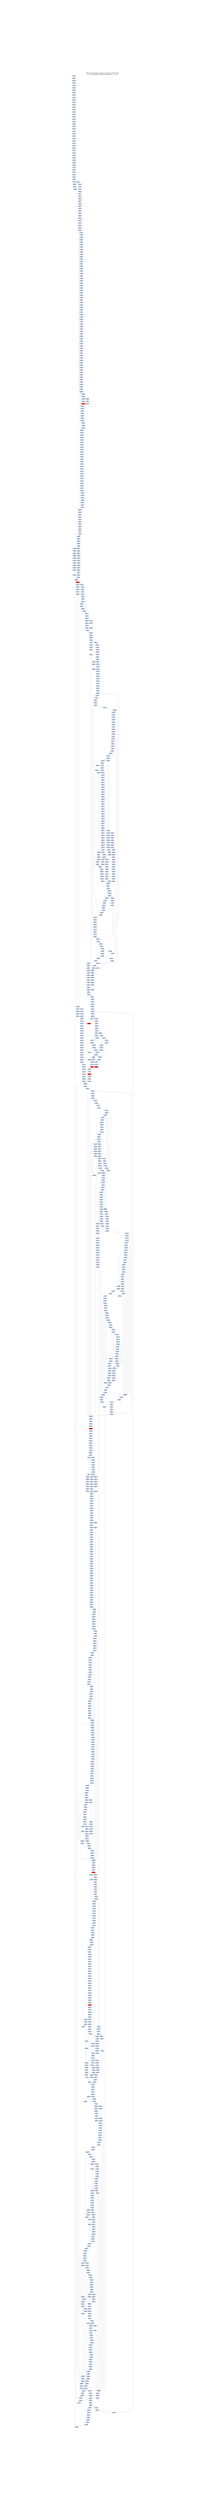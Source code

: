 digraph G {
node[shape=rectangle,style=filled,fillcolor=lightsteelblue,color=lightsteelblue]
bgcolor="transparent"
graph [label="Jakstab v0.8.4-devel   Mon Oct 21 03:01:57 CEST 2019\n-m ../Input/Real/linuxCommandsStatic/cut -b --cpa i", labelloc=t, fontsize=35, pad=30]
"0x0807b7e7"[label="0x0807b7e7\n"];
"0x0804dfe6"[label="0x0804dfe6\n"];
"0x0804dfe1"[label="0x0804dfe1\n"];
"0x0807b7e3"[label="0x0807b7e3\n"];
"0x0804dfe4"[label="0x0804dfe4\n"];
"0x0807b7f0"[label="0x0807b7f0\n"];
"0x0804dfee"[label="0x0804dfee\n"];
"0x0804dff0"[label="0x0804dff0\n"];
"0x0807b7eb"[label="0x0807b7eb\n"];
"0x0804dfec"[label="0x0804dfec\n"];
"0x0804dff5"[label="0x0804dff5\n"];
"0x0807b7f4"[label="0x0807b7f4\n"];
"0x0804dffe"[label="0x0804dffe\n"];
"0x0807b7fd"[label="0x0807b7fd\n"];
"0x0804e000"[label="0x0804e000\n"];
"0x0804dffb"[label="0x0804dffb\n"];
"0x0807b7f9"[label="0x0807b7f9\n"];
"0x0807b808"[label="0x0807b808\n"];
"0x0804e006"[label="0x0804e006\n"];
"0x0807b803"[label="0x0807b803\n"];
"0x0804e004"[label="0x0804e004\n"];
"0x0807b80d"[label="0x0807b80d\n"];
"0x0804e010"[label="0x0804e010\n"];
"0x0804e00a"[label="0x0804e00a\n"];
"0x0807b817"[label="0x0807b817\n"];
"0x0804e016"[label="0x0804e016\n"];
"0x0804e018"[label="0x0804e018\n"];
"0x0804e012"[label="0x0804e012\n"];
"0x0807b812"[label="0x0807b812\n"];
"0x0804e01d"[label="0x0804e01d\n"];
"0x0807b81d"[label="0x0807b81d\n"];
"0x0807b819"[label="0x0807b819\n"];
"0x0804e026"[label="0x0804e026\n"];
"0x0807b827"[label="0x0807b827\n"];
"0x0804e028"[label="0x0804e028\n"];
"0x0804e023"[label="0x0804e023\n"];
"0x0807b822"[label="0x0807b822\n"];
"0x0804e02d"[label="0x0804e02d\n"];
"0x0807b82c"[label="0x0807b82c\n"];
"0x0804e036"[label="0x0804e036\n"];
"0x0804e038"[label="0x0804e038\n"];
"0x0807b835"[label="0x0807b835\n"];
"0x0804e033"[label="0x0804e033\n"];
"0x0807b831"[label="0x0807b831\n"];
"0x0807b840"[label="0x0807b840\n"];
"0x0804e040"[label="0x0804e040\n"];
"0x0807b83b"[label="0x0807b83b\n"];
"0x0804e03a"[label="0x0804e03a\n"];
"0x0807b845"[label="0x0807b845\n"];
"0x0804e048"[label="0x0804e048\n"];
"0x0807b84f"[label="0x0807b84f\n"];
"0x0804e050"[label="0x0804e050\n"];
"0x0807b84b"[label="0x0807b84b\n"];
"0x0807b849"[label="0x0807b849\n"];
"0x0807b857"[label="0x0807b857\n"];
"0x0807b855"[label="0x0807b855\n"];
"0x0804e053"[label="0x0804e053\n"];
"0x0807b851"[label="0x0807b851\n"];
"0x0807b860"[label="0x0807b860\n"];
"0x0804e05f"[label="0x0804e05f\n"];
"0x0804e059"[label="0x0804e059\n"];
"0x0807b859"[label="0x0807b859\n"];
"0x0804e065"[label="0x0804e065\n"];
"0x0807b868"[label="0x0807b868\n"];
"0x0807b866"[label="0x0807b866\n"];
"0x0807b863"[label="0x0807b863\n"];
"0x0807b86f"[label="0x0807b86f\n"];
"0x0804e06b"[label="0x0804e06b\n"];
"0x0804e076"[label="0x0804e076\n"];
"0x0804e078"[label="0x0804e078\n"];
"0x0804e071"[label="0x0804e071\n"];
"0x0807b871"[label="0x0807b871\n",fillcolor="red"];
"0x0804e074"[label="0x0804e074\n"];
"0x0807b080"[label="0x0807b080\n"];
"0x0804e07a"[label="0x0804e07a\n"];
"0x0804e07c"[label="0x0804e07c\n"];
"0x0807b088"[label="0x0807b088\n"];
"0x0807b086"[label="0x0807b086\n"];
"0x0804e081"[label="0x0804e081\n"];
"0x0807b083"[label="0x0807b083\n"];
"0x0804e084"[label="0x0804e084\n"];
"0x0804e08d"[label="0x0804e08d\n"];
"0x0807b08e"[label="0x0807b08e\n"];
"0x0804e089"[label="0x0804e089\n"];
"0x0807b08c"[label="0x0807b08c\n"];
"0x0807b08b"[label="0x0807b08b\n"];
"0x0807b098"[label="0x0807b098\n"];
"0x0804e096"[label="0x0804e096\n"];
"0x0807b095"[label="0x0807b095\n"];
"0x0807b093"[label="0x0807b093\n"];
"0x0804e093"[label="0x0804e093\n"];
"0x0807b091"[label="0x0807b091\n"];
"0x0807b8a0"[label="0x0807b8a0\n"];
"0x0807b09f"[label="0x0807b09f\n"];
"0x0807b89e"[label="0x0807b89e\n"];
"0x0807b09d"[label="0x0807b09d\n"];
"0x0804e099"[label="0x0804e099\n"];
"0x0807b89b"[label="0x0807b89b\n"];
"0x0807b09a"[label="0x0807b09a\n"];
"0x0804e09b"[label="0x0804e09b\n"];
"0x0807b0a8"[label="0x0807b0a8\n"];
"0x0807b8a8"[label="0x0807b8a8\n"];
"0x0804e0a5"[label="0x0804e0a5\n"];
"0x0804e0a7"[label="0x0804e0a7\n"];
"0x0807b8a4"[label="0x0807b8a4\n"];
"0x0804e0a2"[label="0x0804e0a2\n"];
"0x0807b0a2"[label="0x0807b0a2\n"];
"0x0807b8a2"[label="0x0807b8a2\n"];
"0x0807b0a1"[label="0x0807b0a1\n"];
"0x0807b0af"[label="0x0807b0af\n"];
"0x0807b8ad"[label="0x0807b8ad\n"];
"0x0807b0ad"[label="0x0807b0ad\n"];
"0x0807b0ab"[label="0x0807b0ab\n"];
"0x0804e0ab"[label="0x0804e0ab\n"];
"0x0807b0b7"[label="0x0807b0b7\n"];
"0x0804e0b8"[label="0x0804e0b8\n"];
"0x0807b8b5"[label="0x0807b8b5\n"];
"0x0804e0b1"[label="0x0804e0b1\n"];
"0x0807b0b4"[label="0x0807b0b4\n"];
"0x0807b8b3"[label="0x0807b8b3\n"];
"0x0807b0b2"[label="0x0807b0b2\n"];
"0x0807b8b1"[label="0x0807b8b1\n"];
"0x0807b0c0"[label="0x0807b0c0\n"];
"0x0807b8c0"[label="0x0807b8c0\n"];
"0x0807b0be"[label="0x0807b0be\n"];
"0x0804e0c0"[label="0x0804e0c0\n"];
"0x0807b8bb"[label="0x0807b8bb\n"];
"0x0807b0bb"[label="0x0807b0bb\n"];
"0x0807b0b9"[label="0x0807b0b9\n"];
"0x0804e0bc"[label="0x0804e0bc\n"];
"0x0804e0c6"[label="0x0804e0c6\n"];
"0x0807b0c6"[label="0x0807b0c6\n"];
"0x0804e0c8"[label="0x0804e0c8\n"];
"0x0807b0c3"[label="0x0807b0c3\n"];
"0x0807b0d0"[label="0x0807b0d0\n"];
"0x0804e0cf"[label="0x0804e0cf\n"];
"0x0807b8cc"[label="0x0807b8cc\n"];
"0x0807b0cb"[label="0x0807b0cb\n",fillcolor="red"];
"0x0807b0ca"[label="0x0807b0ca\n"];
"0x0804e0cb"[label="0x0804e0cb\n"];
"0x0804e0d5"[label="0x0804e0d5\n"];
"0x0807b0d8"[label="0x0807b0d8\n"];
"0x0804e0d1"[label="0x0804e0d1\n"];
"0x0807b0d3"[label="0x0807b0d3\n",fillcolor="red"];
"0x0804e0d4"[label="0x0804e0d4\n"];
"0x0807b8d1"[label="0x0807b8d1\n"];
"0x0807b0e0"[label="0x0807b0e0\n"];
"0x0807b0df"[label="0x0807b0df\n"];
"0x080510e0"[label="0x080510e0\n"];
"0x0807b0dd"[label="0x0807b0dd\n"];
"0x0807b8dd"[label="0x0807b8dd\n"];
"0x0804e0e0"[label="0x0804e0e0\n"];
"0x0807b0da"[label="0x0807b0da\n"];
"0x0804e0db"[label="0x0804e0db\n"];
"0x0804e0dc"[label="0x0804e0dc\n"];
"0x0804e0e1"[label="0x0804e0e1\n"];
"0x080510e1"[label="0x080510e1\n"];
"0x0804e0e3"[label="0x0804e0e3\n"];
"0x0807b8e2"[label="0x0807b8e2\n"];
"0x0807b0f0"[label="0x0807b0f0\n"];
"0x0807b8ee"[label="0x0807b8ee\n"];
"0x0807b0f6"[label="0x0807b0f6\n"];
"0x0807b8f3"[label="0x0807b8f3\n"];
"0x0807b0f3"[label="0x0807b0f3\n"];
"0x0807b0f1"[label="0x0807b0f1\n"];
"0x0807b100"[label="0x0807b100\n"];
"0x0807b8ff"[label="0x0807b8ff\n"];
"0x0807b0fc"[label="0x0807b0fc\n"];
"0x0807b0fa"[label="0x0807b0fa\n"];
"0x0807b107"[label="0x0807b107\n"];
"0x0807b904"[label="0x0807b904\n"];
"0x0807b102"[label="0x0807b102\n"];
"0x0807b110"[label="0x0807b110\n"];
"0x0807b10b"[label="0x0807b10b\n",fillcolor="red"];
"0x0807b10a"[label="0x0807b10a\n"];
"0x0807b116"[label="0x0807b116\n"];
"0x0807b115"[label="0x0807b115\n"];
"0x0807b914"[label="0x0807b914\n"];
"0x0807b113"[label="0x0807b113\n"];
"0x0807b11f"[label="0x0807b11f\n"];
"0x0807b11b"[label="0x0807b11b\n"];
"0x0807b919"[label="0x0807b919\n"];
"0x0807b126"[label="0x0807b126\n"];
"0x0807b123"[label="0x0807b123\n"];
"0x0807b92e"[label="0x0807b92e\n"];
"0x0807b12c"[label="0x0807b12c\n"];
"0x0807b12a"[label="0x0807b12a\n"];
"0x0807b929"[label="0x0807b929\n"];
"0x0807b135"[label="0x0807b135\n",fillcolor="red"];
"0x0807b134"[label="0x0807b134\n"];
"0x0807b131"[label="0x0807b131\n"];
"0x0807b93c"[label="0x0807b93c\n"];
"0x312d302e"[label="0x312d302e\n"];
"0x0807b941"[label="0x0807b941\n"];
"0x0807b94d"[label="0x0807b94d\n"];
"0x0807b952"[label="0x0807b952\n"];
"0x0807b160"[label="0x0807b160\n"];
"0x0807b95e"[label="0x0807b95e\n"];
"0x0807b167"[label="0x0807b167\n"];
"0x0807b963"[label="0x0807b963\n"];
"0x0807b162"[label="0x0807b162\n"];
"0x0807b161"[label="0x0807b161\n"];
"0x0807b96f"[label="0x0807b96f\n"];
"0x0807b16f"[label="0x0807b16f\n"];
"0x0807b16e"[label="0x0807b16e\n"];
"0x0807b16d"[label="0x0807b16d\n"];
"0x0807b178"[label="0x0807b178\n"];
"0x0807b974"[label="0x0807b974\n"];
"0x0807b172"[label="0x0807b172\n"];
"0x0807b980"[label="0x0807b980\n"];
"0x0807b17e"[label="0x0807b17e\n"];
"0x0807b17c"[label="0x0807b17c\n"];
"0x0807b186"[label="0x0807b186\n"];
"0x0807b985"[label="0x0807b985\n"];
"0x0807b184"[label="0x0807b184\n"];
"0x0807b182"[label="0x0807b182\n"];
"0x0807b18b"[label="0x0807b18b\n"];
"0x0807b996"[label="0x0807b996\n"];
"0x0807b195"[label="0x0807b195\n"];
"0x0807b994"[label="0x0807b994\n"];
"0x0807b193"[label="0x0807b193\n"];
"0x0807b191"[label="0x0807b191\n"];
"0x0807b991"[label="0x0807b991\n"];
"0x0807b1a0"[label="0x0807b1a0\n"];
"0x0807b99e"[label="0x0807b99e\n"];
"0x0807b99c"[label="0x0807b99c\n"];
"0x0807b99a"[label="0x0807b99a\n"];
"0x0807b19a"[label="0x0807b19a\n"];
"0x0807b9a7"[label="0x0807b9a7\n"];
"0x0807b1a6"[label="0x0807b1a6\n"];
"0x0807b1a4"[label="0x0807b1a4\n"];
"0x0807b9a3"[label="0x0807b9a3\n"];
"0x0807b9a1"[label="0x0807b9a1\n"];
"0x0807b9b0"[label="0x0807b9b0\n"];
"0x0807b1b0"[label="0x0807b1b0\n"];
"0x0807b9ad"[label="0x0807b9ad\n"];
"0x0807b1ac"[label="0x0807b1ac\n"];
"0x0807b1b4"[label="0x0807b1b4\n"];
"0x0807b9b4"[label="0x0807b9b4\n"];
"0x0807b9b3"[label="0x0807b9b3\n"];
"0x0807b1b2"[label="0x0807b1b2\n"];
"0x0807b9b2"[label="0x0807b9b2\n"];
"0x0807b9b1"[label="0x0807b9b1\n"];
"0x0807b1be"[label="0x0807b1be\n"];
"0x0807b1ba"[label="0x0807b1ba\n"];
"0x0807b1c8"[label="0x0807b1c8\n"];
"0x0807b1c5"[label="0x0807b1c5\n"];
"0x0807b1c2"[label="0x0807b1c2\n"];
"0x0807b1d0"[label="0x0807b1d0\n"];
"0x0807b1ce"[label="0x0807b1ce\n"];
"0x0807b1d8"[label="0x0807b1d8\n"];
"0x0807b1d6"[label="0x0807b1d6\n"];
"0x0807b1e0"[label="0x0807b1e0\n"];
"0x0807b1e8"[label="0x0807b1e8\n"];
"0x0807b1e5"[label="0x0807b1e5\n"];
"0x0807b1e3"[label="0x0807b1e3\n"];
"0x0807b1ef"[label="0x0807b1ef\n"];
"0x0807b1ed"[label="0x0807b1ed\n"];
"0x0807b1f5"[label="0x0807b1f5\n"];
"0x0807b1f3"[label="0x0807b1f3\n"];
"0x0807b1f1"[label="0x0807b1f1\n"];
"0x0807b200"[label="0x0807b200\n"];
"0x0807b1fe"[label="0x0807b1fe\n"];
"0x0807b1fb"[label="0x0807b1fb\n"];
"0x0807b208"[label="0x0807b208\n"];
"0x0807b204"[label="0x0807b204\n"];
"0x0807b20e"[label="0x0807b20e\n"];
"0x0807b20a"[label="0x0807b20a\n"];
"0x0807b217"[label="0x0807b217\n"];
"0x0807b214"[label="0x0807b214\n"];
"0x0807b220"[label="0x0807b220\n"];
"0x0807b21d"[label="0x0807b21d\n"];
"0x0807b219"[label="0x0807b219\n"];
"0x0807b226"[label="0x0807b226\n"];
"0x0807b230"[label="0x0807b230\n"];
"0x0807b22c"[label="0x0807b22c\n"];
"0x0807b22b"[label="0x0807b22b\n"];
"0x0807b237"[label="0x0807b237\n"];
"0x0807b235"[label="0x0807b235\n"];
"0x0807b233"[label="0x0807b233\n"];
"0x0807b23e"[label="0x0807b23e\n"];
"0x0807b23b"[label="0x0807b23b\n"];
"0x0807b239"[label="0x0807b239\n"];
"0x0807b248"[label="0x0807b248\n"];
"0x0807b246"[label="0x0807b246\n"];
"0x0807b244"[label="0x0807b244\n"];
"0x0807b241"[label="0x0807b241\n"];
"0x0807b24b"[label="0x0807b24b\n"];
"0x0807b257"[label="0x0807b257\n"];
"0x0807b255"[label="0x0807b255\n"];
"0x0807b251"[label="0x0807b251\n"];
"0x0807b25d"[label="0x0807b25d\n"];
"0x0807b25b"[label="0x0807b25b\n"];
"0x0807b265"[label="0x0807b265\n"];
"0x0807b261"[label="0x0807b261\n"];
"0x0807b270"[label="0x0807b270\n"];
"0x0807b26c"[label="0x0807b26c\n"];
"0x0807b26b"[label="0x0807b26b\n"];
"0x0807b278"[label="0x0807b278\n"];
"0x0807b275"[label="0x0807b275\n"];
"0x0807b273"[label="0x0807b273\n"];
"0x0807b280"[label="0x0807b280\n"];
"0x0807b27c"[label="0x0807b27c\n"];
"0x0807b27a"[label="0x0807b27a\n"];
"0x0807b287"[label="0x0807b287\n"];
"0x0807b284"[label="0x0807b284\n"];
"0x0807b28f"[label="0x0807b28f\n"];
"0x0807b28d"[label="0x0807b28d\n"];
"0x0807b28b"[label="0x0807b28b\n"];
"0x0807b289"[label="0x0807b289\n"];
"0x0807b297"[label="0x0807b297\n"];
"0x0807b295"[label="0x0807b295\n"];
"0x0807b293"[label="0x0807b293\n"];
"0x0807b291"[label="0x0807b291\n"];
"0x0807b2a0"[label="0x0807b2a0\n"];
"0x0807b2a8"[label="0x0807b2a8\n"];
"0x0807b2a6"[label="0x0807b2a6\n"];
"0x0807b2a4"[label="0x0807b2a4\n"];
"0x0807b2a2"[label="0x0807b2a2\n"];
"0x0807b2ae"[label="0x0807b2ae\n"];
"0x0807b2ab"[label="0x0807b2ab\n"];
"0x0807b2b8"[label="0x0807b2b8\n"];
"0x0807b2b6"[label="0x0807b2b6\n"];
"0x0807b2b4"[label="0x0807b2b4\n"];
"0x0807b2b1"[label="0x0807b2b1\n"];
"0x0807b2c0"[label="0x0807b2c0\n"];
"0x0807b2bc"[label="0x0807b2bc\n"];
"0x0807b2ba"[label="0x0807b2ba\n"];
"0x0807b2c6"[label="0x0807b2c6\n"];
"0x0807b2c3"[label="0x0807b2c3\n"];
"0x0809bad0"[label="0x0809bad0\n"];
"0x0807b2cf"[label="0x0807b2cf\n"];
"0x0807b2cb"[label="0x0807b2cb\n"];
"0x0807b2c9"[label="0x0807b2c9\n"];
"0x0809bada"[label="0x0809bada\n"];
"0x0807b2d7"[label="0x0807b2d7\n"];
"0x0807b2d3"[label="0x0807b2d3\n"];
"0x0809badf"[label="0x0809badf\n"];
"0x0807b2df"[label="0x0807b2df\n"];
"0x0809bad1"[label="0x0809bad1\n"];
"0x0809bad6"[label="0x0809bad6\n"];
"0x0807b2d9"[label="0x0807b2d9\n"];
"0x0809bae9"[label="0x0809bae9\n"];
"0x0807b2e6"[label="0x0807b2e6\n",fillcolor="red"];
"0x0807b2e5"[label="0x0807b2e5\n"];
"0x0807b2e4"[label="0x0807b2e4\n"];
"0x0807b2e3"[label="0x0807b2e3\n"];
"0x0807b2e2"[label="0x0807b2e2\n"];
"0x0809baef"[label="0x0809baef\n"];
"0x0807b2f0"[label="0x0807b2f0\n"];
"0x0809bae5"[label="0x0809bae5\n"];
"0x0809bae7"[label="0x0809bae7\n"];
"0x0807b2f8"[label="0x0807b2f8\n"];
"0x0809baf9"[label="0x0809baf9\n"];
"0x0807b2f6"[label="0x0807b2f6\n"];
"0x0809bafe"[label="0x0809bafe\n"];
"0x0807b2f4"[label="0x0807b2f4\n"];
"0x0807d300"[label="0x0807d300\n"];
"0x0807b2ff"[label="0x0807b2ff\n"];
"0x0809baf1"[label="0x0809baf1\n"];
"0x0809baf4"[label="0x0809baf4\n"];
"0x0809baf3"[label="0x0809baf3\n"];
"0x0807b2fd"[label="0x0807b2fd\n"];
"0x0807b2fb"[label="0x0807b2fb\n"];
"0x0809baf8"[label="0x0809baf8\n"];
"0x0807b307"[label="0x0807b307\n"];
"0x0807b304"[label="0x0807b304\n"];
"0x0807b302"[label="0x0807b302\n"];
"0x0807b30f"[label="0x0807b30f\n"];
"0x0807b30b"[label="0x0807b30b\n"];
"0x0807b316"[label="0x0807b316\n"];
"0x0807b31f"[label="0x0807b31f\n"];
"0x0804e31f"[label="0x0804e31f\n"];
"0x0807b31b"[label="0x0807b31b\n"];
"0x0804e325"[label="0x0804e325\n"];
"0x0804e328"[label="0x0804e328\n"];
"0x0807b323"[label="0x0807b323\n"];
"0x0807b330"[label="0x0807b330\n"];
"0x0804e32e"[label="0x0804e32e\n"];
"0x0807b336"[label="0x0807b336\n"];
"0x0804e331"[label="0x0804e331\n"];
"0x0807b334"[label="0x0807b334\n"];
"0x0807b332"[label="0x0807b332\n"];
"0x0804e333"[label="0x0804e333\n"];
"0x0807b33e"[label="0x0807b33e\n"];
"0x0804e33f"[label="0x0804e33f\n"];
"0x0807b33c"[label="0x0807b33c\n"];
"0x0804e339"[label="0x0804e339\n"];
"0x0807b33a"[label="0x0807b33a\n"];
"0x0804e345"[label="0x0804e345\n"];
"0x0807b346"[label="0x0807b346\n"];
"0x080a4350"[label="0x080a4350\n"];
"0x0807b342"[label="0x0807b342\n"];
"0x0804e34d"[label="0x0804e34d\n"];
"0x0804e349"[label="0x0804e349\n"];
"0x0807b34c"[label="0x0807b34c\n"];
"0x0807b349"[label="0x0807b349\n"];
"0x0807b356"[label="0x0807b356\n"];
"0x080a4359"[label="0x080a4359\n"];
"0x0804e358"[label="0x0804e358\n"];
"0x0807b354"[label="0x0807b354\n"];
"0x080a435f"[label="0x080a435f\n"];
"0x0804e351"[label="0x0804e351\n"];
"0x0807b352"[label="0x0807b352\n"];
"0x0804e354"[label="0x0804e354\n"];
"0x080a4353"[label="0x080a4353\n"];
"0x0807b35f"[label="0x0807b35f\n"];
"0x080a4354"[label="0x080a4354\n"];
"0x080a4351"[label="0x080a4351\n"];
"0x080a4352"[label="0x080a4352\n"];
"0x0804e359"[label="0x0804e359\n"];
"0x0807b35b"[label="0x0807b35b\n"];
"0x080a436c"[label="0x080a436c\n"];
"0x0807b367"[label="0x0807b367\n"];
"0x080a436a"[label="0x080a436a\n"];
"0x080a4370"[label="0x080a4370\n"];
"0x0807b363"[label="0x0807b363\n"];
"0x080a436e"[label="0x080a436e\n"];
"0x0807b36d"[label="0x0807b36d\n"];
"0x080a4362"[label="0x080a4362\n"];
"0x0807b36b"[label="0x0807b36b\n"];
"0x080a4366"[label="0x080a4366\n"];
"0x0807b369"[label="0x0807b369\n"];
"0x080a437b"[label="0x080a437b\n"];
"0x0807b378"[label="0x0807b378\n"];
"0x0807b376"[label="0x0807b376\n"];
"0x080a4379"[label="0x080a4379\n"];
"0x080a437f"[label="0x080a437f\n"];
"0x0807b374"[label="0x0807b374\n"];
"0x080a437d"[label="0x080a437d\n"];
"0x0807b371"[label="0x0807b371\n"];
"0x0807b380"[label="0x0807b380\n"];
"0x080a4373"[label="0x080a4373\n"];
"0x08049b7f"[label="0x08049b7f\n"];
"0x0807b37e"[label="0x0807b37e\n"];
"0x08049b80"[label="0x08049b80\n"];
"0x0807b37c"[label="0x0807b37c\n"];
"0x080a4377"[label="0x080a4377\n"];
"0x0807b37a"[label="0x0807b37a\n"];
"0x08049b7c"[label="0x08049b7c\n"];
"0x0807b388"[label="0x0807b388\n"];
"0x080a4389"[label="0x080a4389\n"];
"0x08049b87"[label="0x08049b87\n"];
"0x0807b382"[label="0x0807b382\n"];
"0x08049b83"[label="0x08049b83\n"];
"0x08049b84"[label="0x08049b84\n"];
"0x080a438e"[label="0x080a438e\n"];
"0x0807b390"[label="0x0807b390\n"];
"0x080a4381"[label="0x080a4381\n"];
"0x0807b38e"[label="0x0807b38e\n"];
"0x0807b38c"[label="0x0807b38c\n"];
"0x080a4387"[label="0x080a4387\n"];
"0x0807b38a"[label="0x0807b38a\n"];
"0x0807b396"[label="0x0807b396\n"];
"0x080a439a"[label="0x080a439a\n"];
"0x080a43a0"[label="0x080a43a0\n"];
"0x0807b393"[label="0x0807b393\n"];
"0x080a439d"[label="0x080a439d\n"];
"0x0807b3a0"[label="0x0807b3a0\n"];
"0x080a4394"[label="0x080a4394\n"];
"0x0807b39e"[label="0x0807b39e\n"];
"0x080a4391"[label="0x080a4391\n"];
"0x0807b39c"[label="0x0807b39c\n"];
"0x0807b399"[label="0x0807b399\n"];
"0x080a4396"[label="0x080a4396\n"];
"0x080a43ac"[label="0x080a43ac\n"];
"0x0807b3a5"[label="0x0807b3a5\n"];
"0x080a43aa"[label="0x080a43aa\n"];
"0x0807b3a3"[label="0x0807b3a3\n"];
"0x080a43ae"[label="0x080a43ae\n"];
"0x0807b3b0"[label="0x0807b3b0\n"];
"0x0807b3ae"[label="0x0807b3ae\n"];
"0x080a43a2"[label="0x080a43a2\n"];
"0x080a43a8"[label="0x080a43a8\n"];
"0x0807b3aa"[label="0x0807b3aa\n"];
"0x080a43a6"[label="0x080a43a6\n"];
"0x0807b3b8"[label="0x0807b3b8\n"];
"0x080a43bb"[label="0x080a43bb\n"];
"0x080a43bc"[label="0x080a43bc\n"];
"0x080a43b9"[label="0x080a43b9\n"];
"0x0807b3b4"[label="0x0807b3b4\n"];
"0x080a43bf"[label="0x080a43bf\n"];
"0x080a43c0"[label="0x080a43c0\n"];
"0x080a43bd"[label="0x080a43bd\n"];
"0x0807b3b2"[label="0x0807b3b2\n"];
"0x080a43be"[label="0x080a43be\n"];
"0x080a43b4"[label="0x080a43b4\n"];
"0x0807b3bf"[label="0x0807b3bf\n"];
"0x080a43b2"[label="0x080a43b2\n"];
"0x080a43b7"[label="0x080a43b7\n"];
"0x0807b3bb"[label="0x0807b3bb\n"];
"0x0807b3c8"[label="0x0807b3c8\n"];
"0x080a43ca"[label="0x080a43ca\n"];
"0x080a43cf"[label="0x080a43cf\n"];
"0x0807b3c4"[label="0x0807b3c4\n"];
"0x0807b3d0"[label="0x0807b3d0\n"];
"0x0807bbce"[label="0x0807bbce\n"];
"0x080a43c2"[label="0x080a43c2\n"];
"0x0807b3c9"[label="0x0807b3c9\n"];
"0x0807bbd8"[label="0x0807bbd8\n"];
"0x080a43dc"[label="0x080a43dc\n"];
"0x0807b3d6"[label="0x0807b3d6\n"];
"0x080a43da"[label="0x080a43da\n"];
"0x080a43e0"[label="0x080a43e0\n"];
"0x0807b3d3"[label="0x0807b3d3\n"];
"0x0807bbd2"[label="0x0807bbd2\n"];
"0x0807b3df"[label="0x0807b3df\n"];
"0x0807b3dd"[label="0x0807b3dd\n"];
"0x0807b3db"[label="0x0807b3db\n"];
"0x080a43d8"[label="0x080a43d8\n"];
"0x080a43d5"[label="0x080a43d5\n"];
"0x0807b3d9"[label="0x0807b3d9\n"];
"0x0807b3e8"[label="0x0807b3e8\n"];
"0x080a43ec"[label="0x080a43ec\n"];
"0x080a43ea"[label="0x080a43ea\n"];
"0x080a43f0"[label="0x080a43f0\n"];
"0x0807b3e3"[label="0x0807b3e3\n"];
"0x0804e3e4"[label="0x0804e3e4\n"];
"0x0807b3e1"[label="0x0807b3e1\n"];
"0x0804e3ed"[label="0x0804e3ed\n"];
"0x080a43e4"[label="0x080a43e4\n"];
"0x0807b3ef"[label="0x0807b3ef\n"];
"0x0807b3ed"[label="0x0807b3ed\n"];
"0x080a43e7"[label="0x080a43e7\n"];
"0x0804e3ea"[label="0x0804e3ea\n"];
"0x0804e3ec"[label="0x0804e3ec\n"];
"0x080a43f9"[label="0x080a43f9\n"];
"0x0807b3f6"[label="0x0807b3f6\n"];
"0x0804e3f8"[label="0x0804e3f8\n"];
"0x0807b3f4"[label="0x0807b3f4\n"];
"0x080a4400"[label="0x080a4400\n"];
"0x0804e3f3"[label="0x0804e3f3\n"];
"0x0807b3f1"[label="0x0807b3f1\n"];
"0x0807b3fe"[label="0x0807b3fe\n"];
"0x0804e3ff"[label="0x0804e3ff\n"];
"0x0804e400"[label="0x0804e400\n"];
"0x0807b3fd"[label="0x0807b3fd\n"];
"0x0804e3f9"[label="0x0804e3f9\n"];
"0x0807b3fa"[label="0x0807b3fa\n"];
"0x080a43f6"[label="0x080a43f6\n"];
"0x080a440c"[label="0x080a440c\n"];
"0x0807b407"[label="0x0807b407\n"];
"0x080a4409"[label="0x080a4409\n"];
"0x0807b402"[label="0x0807b402\n"];
"0x080a440d"[label="0x080a440d\n"];
"0x080a4403"[label="0x080a4403\n"];
"0x0807c410"[label="0x0807c410\n"];
"0x0807b40e"[label="0x0807b40e\n"];
"0x080a4407"[label="0x080a4407\n"];
"0x0807b40b"[label="0x0807b40b\n"];
"0x0807c417"[label="0x0807c417\n"];
"0x080a4419"[label="0x080a4419\n"];
"0x0807b413"[label="0x0807b413\n"];
"0x080a441d"[label="0x080a441d\n"];
"0x0807c412"[label="0x0807c412\n"];
"0x0807b411"[label="0x0807b411\n"];
"0x0807c411"[label="0x0807c411\n"];
"0x0807c420"[label="0x0807c420\n"];
"0x080a4413"[label="0x080a4413\n"];
"0x0807b41f"[label="0x0807b41f\n"];
"0x080a4411"[label="0x080a4411\n"];
"0x0807b41d"[label="0x0807b41d\n"];
"0x0807c41d"[label="0x0807c41d\n"];
"0x080a4417"[label="0x080a4417\n"];
"0x0807b419"[label="0x0807b419\n"];
"0x0807c428"[label="0x0807c428\n"];
"0x080a442b"[label="0x080a442b\n"];
"0x0807b428"[label="0x0807b428\n"];
"0x0807c426"[label="0x0807c426\n"];
"0x080a442f"[label="0x080a442f\n"];
"0x080a442d"[label="0x080a442d\n"];
"0x0807b422"[label="0x0807b422\n"];
"0x080a4423"[label="0x080a4423\n"];
"0x0807c430"[label="0x0807c430\n"];
"0x0807b430"[label="0x0807b430\n"];
"0x0807c42f"[label="0x0807c42f\n"];
"0x080a4421"[label="0x080a4421\n"];
"0x080a4422"[label="0x080a4422\n"];
"0x0807c42c"[label="0x0807c42c\n"];
"0x080a4428"[label="0x080a4428\n"];
"0x0807c42a"[label="0x0807c42a\n"];
"0x0807b429"[label="0x0807b429\n"];
"0x0807b438"[label="0x0807b438\n"];
"0x0807c438"[label="0x0807c438\n"];
"0x0807b435"[label="0x0807b435\n"];
"0x080a443a"[label="0x080a443a\n"];
"0x080a443f"[label="0x080a443f\n"];
"0x0807c431"[label="0x0807c431\n"];
"0x0807b440"[label="0x0807b440\n"];
"0x080a4431"[label="0x080a4431\n"];
"0x0807b43e"[label="0x0807b43e\n"];
"0x0807b43b"[label="0x0807b43b\n"];
"0x080a4435"[label="0x080a4435\n"];
"0x0807b448"[label="0x0807b448\n"];
"0x0807b444"[label="0x0807b444\n"];
"0x080a4450"[label="0x080a4450\n"];
"0x0807b44f"[label="0x0807b44f\n"];
"0x080a4441"[label="0x080a4441\n"];
"0x0807b44d"[label="0x0807b44d\n"];
"0x080a4447"[label="0x080a4447\n"];
"0x0807b44a"[label="0x0807b44a\n"];
"0x080a445b"[label="0x080a445b\n"];
"0x0807b457"[label="0x0807b457\n"];
"0x0807b455"[label="0x0807b455\n"];
"0x080a4460"[label="0x080a4460\n"];
"0x080a445d"[label="0x080a445d\n"];
"0x0807b451"[label="0x0807b451\n"];
"0x080a4454"[label="0x080a4454\n"];
"0x080a4452"[label="0x080a4452\n"];
"0x080a4458"[label="0x080a4458\n"];
"0x0807b45b"[label="0x0807b45b\n"];
"0x0807b468"[label="0x0807b468\n"];
"0x080a446c"[label="0x080a446c\n"];
"0x080a446a"[label="0x080a446a\n"];
"0x0807b465"[label="0x0807b465\n"];
"0x080a4470"[label="0x080a4470\n"];
"0x0807b461"[label="0x0807b461\n"];
"0x080a446e"[label="0x080a446e\n"];
"0x08078c70"[label="0x08078c70\n"];
"0x080a4463"[label="0x080a4463\n"];
"0x0807b46f"[label="0x0807b46f\n"];
"0x0807b46d"[label="0x0807b46d\n"];
"0x080a4467"[label="0x080a4467\n"];
"0x080a4465"[label="0x080a4465\n"];
"0x080a447b"[label="0x080a447b\n"];
"0x0807b477"[label="0x0807b477\n"];
"0x0807b475"[label="0x0807b475\n"];
"0x080a447f"[label="0x080a447f\n"];
"0x08078c74"[label="0x08078c74\n"];
"0x0807b473"[label="0x0807b473\n"];
"0x08078c73"[label="0x08078c73\n"];
"0x08078c72"[label="0x08078c72\n"];
"0x08078c71"[label="0x08078c71\n"];
"0x0807b471"[label="0x0807b471\n"];
"0x0807b480"[label="0x0807b480\n"];
"0x080a4474"[label="0x080a4474\n"];
"0x08078c7f"[label="0x08078c7f\n"];
"0x0807b47c"[label="0x0807b47c\n"];
"0x0807b47b"[label="0x0807b47b\n"];
"0x080a4478"[label="0x080a4478\n"];
"0x08078c79"[label="0x08078c79\n"];
"0x0807b479"[label="0x0807b479\n"];
"0x08078c88"[label="0x08078c88\n"];
"0x0807b488"[label="0x0807b488\n"];
"0x080a448c"[label="0x080a448c\n"];
"0x0807b483"[label="0x0807b483\n"];
"0x08078c82"[label="0x08078c82\n"];
"0x080a448e"[label="0x080a448e\n"];
"0x0807b490"[label="0x0807b490\n"];
"0x08078c8f"[label="0x08078c8f\n"];
"0x0807b48e"[label="0x0807b48e\n"];
"0x080a4481"[label="0x080a4481\n"];
"0x08078c8c"[label="0x08078c8c\n"];
"0x080a4487"[label="0x080a4487\n"];
"0x0807b48c"[label="0x0807b48c\n"];
"0x0807b48a"[label="0x0807b48a\n"];
"0x0807b498"[label="0x0807b498\n"];
"0x080a4499"[label="0x080a4499\n"];
"0x0807b494"[label="0x0807b494\n"];
"0x080a44a0"[label="0x080a44a0\n"];
"0x08078c93"[label="0x08078c93\n"];
"0x0807b492"[label="0x0807b492\n"];
"0x08078c91"[label="0x08078c91\n"];
"0x08078ca0"[label="0x08078ca0\n"];
"0x080a4494"[label="0x080a4494\n"];
"0x080a4491"[label="0x080a4491\n"];
"0x0807b49e"[label="0x0807b49e\n"];
"0x08078c9d"[label="0x08078c9d\n"];
"0x0807b49c"[label="0x0807b49c\n"];
"0x08078c9b"[label="0x08078c9b\n"];
"0x08078c99"[label="0x08078c99\n"];
"0x080a4496"[label="0x080a4496\n"];
"0x080a44ab"[label="0x080a44ab\n"];
"0x08078ca7"[label="0x08078ca7\n"];
"0x0807b4a6"[label="0x0807b4a6\n"];
"0x080a44b0"[label="0x080a44b0\n"];
"0x08078ca2"[label="0x08078ca2\n"];
"0x0807b4a2"[label="0x0807b4a2\n"];
"0x080a44a3"[label="0x080a44a3\n"];
"0x08078cae"[label="0x08078cae\n"];
"0x0804e4af"[label="0x0804e4af\n"];
"0x08078cac"[label="0x08078cac\n"];
"0x080a44a8"[label="0x080a44a8\n"];
"0x0807b4ab"[label="0x0807b4ab\n"];
"0x08078caa"[label="0x08078caa\n"];
"0x0804e4ab"[label="0x0804e4ab\n"];
"0x080a44a6"[label="0x080a44a6\n"];
"0x08078cb8"[label="0x08078cb8\n"];
"0x0804e4b7"[label="0x0804e4b7\n"];
"0x08078cb6"[label="0x08078cb6\n"];
"0x0807b4b5"[label="0x0807b4b5\n"];
"0x08078cb4"[label="0x08078cb4\n"];
"0x080a44c0"[label="0x080a44c0\n"];
"0x0804e4b3"[label="0x0804e4b3\n"];
"0x08078cb1"[label="0x08078cb1\n"];
"0x080a44b3"[label="0x080a44b3\n"];
"0x0807b4bf"[label="0x0807b4bf\n"];
"0x08078cbf"[label="0x08078cbf\n"];
"0x0804e4be"[label="0x0804e4be\n"];
"0x0804e4bf"[label="0x0804e4bf\n"];
"0x08078cbc"[label="0x08078cbc\n"];
"0x0804e4ba"[label="0x0804e4ba\n"];
"0x080a44b8"[label="0x080a44b8\n"];
"0x0807b4ba"[label="0x0807b4ba\n"];
"0x08078cba"[label="0x08078cba\n"];
"0x08054cc6"[label="0x08054cc6\n"];
"0x0804e4c7"[label="0x0804e4c7\n"];
"0x0807b4c5"[label="0x0807b4c5\n"];
"0x0807b4c3"[label="0x0807b4c3\n"];
"0x08078cc3"[label="0x08078cc3\n"];
"0x08054cc3"[label="0x08054cc3\n"];
"0x080a44ce"[label="0x080a44ce\n"];
"0x0804e4c4"[label="0x0804e4c4\n"];
"0x08078cc1"[label="0x08078cc1\n"];
"0x0807b4c1"[label="0x0807b4c1\n"];
"0x08078cd0"[label="0x08078cd0\n"];
"0x080a44c4"[label="0x080a44c4\n"];
"0x0807b4ce"[label="0x0807b4ce\n"];
"0x0804e4cf"[label="0x0804e4cf\n"];
"0x0807b4cb"[label="0x0807b4cb\n"];
"0x0804e4ca"[label="0x0804e4ca\n"];
"0x0807b4c9"[label="0x0807b4c9\n"];
"0x080a44c6"[label="0x080a44c6\n"];
"0x08078cc9"[label="0x08078cc9\n"];
"0x080a44db"[label="0x080a44db\n"];
"0x08078cd8"[label="0x08078cd8\n"];
"0x0804e4d5"[label="0x0804e4d5\n"];
"0x080a44d9"[label="0x080a44d9\n"];
"0x0807b4d6"[label="0x0807b4d6\n"];
"0x08078cd5"[label="0x08078cd5\n"];
"0x0804e4d1"[label="0x0804e4d1\n"];
"0x0807b4d2"[label="0x0807b4d2\n"];
"0x080a44de"[label="0x080a44de\n"];
"0x080a44d3"[label="0x080a44d3\n"];
"0x08078ce0"[label="0x08078ce0\n"];
"0x0804e4de"[label="0x0804e4de\n"];
"0x08078cde"[label="0x08078cde\n"];
"0x0807b4de"[label="0x0807b4de\n"];
"0x08078cdd"[label="0x08078cdd\n"];
"0x08078cdc"[label="0x08078cdc\n"];
"0x0807b4dc"[label="0x0807b4dc\n"];
"0x08078cdb"[label="0x08078cdb\n"];
"0x0804e4db"[label="0x0804e4db\n"];
"0x08078cda"[label="0x08078cda\n"];
"0x080a44eb"[label="0x080a44eb\n"];
"0x0804e4e6"[label="0x0804e4e6\n"];
"0x0807b4e7"[label="0x0807b4e7\n"];
"0x08078ce6"[label="0x08078ce6\n"];
"0x080a44e9"[label="0x080a44e9\n"];
"0x080a44ea"[label="0x080a44ea\n"];
"0x08078ce5"[label="0x08078ce5\n"];
"0x0804e4e1"[label="0x0804e4e1\n"];
"0x0807b4e4"[label="0x0807b4e4\n"];
"0x080a44f0"[label="0x080a44f0\n"];
"0x08078ce3"[label="0x08078ce3\n"];
"0x0804e4e3"[label="0x0804e4e3\n"];
"0x080a44e3"[label="0x080a44e3\n"];
"0x08078cf0"[label="0x08078cf0\n"];
"0x0804e4ed"[label="0x0804e4ed\n"];
"0x0807b4ef"[label="0x0807b4ef\n"];
"0x08078cee"[label="0x08078cee\n"];
"0x080a44e1"[label="0x080a44e1\n"];
"0x0807b4ed"[label="0x0807b4ed\n"];
"0x0804dcf0"[label="0x0804dcf0\n"];
"0x0804e4e9"[label="0x0804e4e9\n"];
"0x08078ceb"[label="0x08078ceb\n"];
"0x080a44e8"[label="0x080a44e8\n"];
"0x080a44e5"[label="0x080a44e5\n"];
"0x080a44e6"[label="0x080a44e6\n"];
"0x0807b4f8"[label="0x0807b4f8\n"];
"0x08078cf8"[label="0x08078cf8\n"];
"0x080a44fc"[label="0x080a44fc\n"];
"0x0804e4f6"[label="0x0804e4f6\n"];
"0x08078cf7"[label="0x08078cf7\n"];
"0x080a44fa"[label="0x080a44fa\n"];
"0x08078cf5"[label="0x08078cf5\n"];
"0x0804e4f8"[label="0x0804e4f8\n"];
"0x0804dcf1"[label="0x0804dcf1\n"];
"0x0804dcf2"[label="0x0804dcf2\n"];
"0x080a4500"[label="0x080a4500\n"];
"0x0804dcf3"[label="0x0804dcf3\n"];
"0x08078cf2"[label="0x08078cf2\n"];
"0x0804e4f3"[label="0x0804e4f3\n"];
"0x0804dcf4"[label="0x0804dcf4\n"];
"0x0804e4fd"[label="0x0804e4fd\n"];
"0x08078d00"[label="0x08078d00\n"];
"0x080a44f4"[label="0x080a44f4\n"];
"0x0807b4ff"[label="0x0807b4ff\n"];
"0x0804dcff"[label="0x0804dcff\n"];
"0x080a44f7"[label="0x080a44f7\n"];
"0x0807b4fc"[label="0x0807b4fc\n"];
"0x0804dcf9"[label="0x0804dcf9\n"];
"0x08078cfb"[label="0x08078cfb\n"];
"0x0807b4fa"[label="0x0807b4fa\n"];
"0x08078cfa"[label="0x08078cfa\n"];
"0x08078cf9"[label="0x08078cf9\n"];
"0x0804dd05"[label="0x0804dd05\n"];
"0x0807b508"[label="0x0807b508\n"];
"0x080a450b"[label="0x080a450b\n"];
"0x0804dd07"[label="0x0804dd07\n"];
"0x08078d06"[label="0x08078d06\n"];
"0x0804e507"[label="0x0804e507\n"];
"0x0807b506"[label="0x0807b506\n"];
"0x08078d04"[label="0x08078d04\n"];
"0x080a4510"[label="0x080a4510\n"];
"0x0807b503"[label="0x0807b503\n"];
"0x0804e503"[label="0x0804e503\n"];
"0x08078d02"[label="0x08078d02\n"];
"0x0804e50d"[label="0x0804e50d\n"];
"0x0807b510"[label="0x0807b510\n"];
"0x0804dd10"[label="0x0804dd10\n"];
"0x0807b50c"[label="0x0807b50c\n"];
"0x0804dd0a"[label="0x0804dd0a\n"];
"0x0804e50a"[label="0x0804e50a\n"];
"0x080a4508"[label="0x080a4508\n"];
"0x08078d09"[label="0x08078d09\n"];
"0x0804dd16"[label="0x0804dd16\n"];
"0x0807b516"[label="0x0807b516\n"];
"0x0804dd18"[label="0x0804dd18\n"];
"0x0807b514"[label="0x0807b514\n"];
"0x0804e512"[label="0x0804e512\n"];
"0x080a451d"[label="0x080a451d\n"];
"0x0807b520"[label="0x0807b520\n"];
"0x0804dd1f"[label="0x0804dd1f\n"];
"0x0804dd1a"[label="0x0804dd1a\n"];
"0x080a4518"[label="0x080a4518\n"];
"0x0807b519"[label="0x0807b519\n"];
"0x0804dd26"[label="0x0804dd26\n"];
"0x0807b527"[label="0x0807b527\n"];
"0x0807b525"[label="0x0807b525\n"];
"0x0804dd21"[label="0x0804dd21\n"];
"0x0807b522"[label="0x0807b522\n"];
"0x0804dd24"[label="0x0804dd24\n"];
"0x0807b530"[label="0x0807b530\n"];
"0x0807b52e"[label="0x0807b52e\n"];
"0x0804dd2f"[label="0x0804dd2f\n"];
"0x0804dd29"[label="0x0804dd29\n"];
"0x0807b529"[label="0x0807b529\n"];
"0x0804dd2c"[label="0x0804dd2c\n"];
"0x0804dd35"[label="0x0804dd35\n"];
"0x0807b538"[label="0x0807b538\n"];
"0x0807b536"[label="0x0807b536\n"];
"0x0804dd38"[label="0x0804dd38\n"];
"0x0807b534"[label="0x0807b534\n"];
"0x0804dd32"[label="0x0804dd32\n"];
"0x0807b532"[label="0x0807b532\n"];
"0x0807b540"[label="0x0807b540\n"];
"0x0804dd3f"[label="0x0804dd3f\n"];
"0x0804dd3a"[label="0x0804dd3a\n"];
"0x0804dd3c"[label="0x0804dd3c\n"];
"0x0807b548"[label="0x0807b548\n"];
"0x0804dd46"[label="0x0804dd46\n"];
"0x0807b546"[label="0x0807b546\n"];
"0x0807b544"[label="0x0807b544\n"];
"0x0804dd42"[label="0x0804dd42\n"];
"0x0807b542"[label="0x0807b542\n"];
"0x0804dd44"[label="0x0804dd44\n"];
"0x0807b54e"[label="0x0807b54e\n"];
"0x0804dd4f"[label="0x0804dd4f\n"];
"0x0804dd49"[label="0x0804dd49\n"];
"0x0807b54b"[label="0x0807b54b\n"];
"0x0807b558"[label="0x0807b558\n"];
"0x0807b556"[label="0x0807b556\n"];
"0x0804dd58"[label="0x0804dd58\n"];
"0x0807b554"[label="0x0807b554\n"];
"0x0804dd51"[label="0x0804dd51\n"];
"0x0807b551"[label="0x0807b551\n"];
"0x0807b560"[label="0x0807b560\n"];
"0x0804dd5d"[label="0x0804dd5d\n"];
"0x0804dd5f"[label="0x0804dd5f\n"];
"0x0807b55d"[label="0x0807b55d\n"];
"0x0804dd5a"[label="0x0804dd5a\n"];
"0x0807b55b"[label="0x0807b55b\n"];
"0x0807b568"[label="0x0807b568\n"];
"0x0807b566"[label="0x0807b566\n"];
"0x0804dd68"[label="0x0804dd68\n"];
"0x0807b563"[label="0x0807b563\n"];
"0x0804dd62"[label="0x0804dd62\n"];
"0x0807b570"[label="0x0807b570\n"];
"0x0804dd6e"[label="0x0804dd6e\n"];
"0x0807b56c"[label="0x0807b56c\n"];
"0x0804dd6c"[label="0x0804dd6c\n"];
"0x0804dd75"[label="0x0804dd75\n"];
"0x0804dd77"[label="0x0804dd77\n"];
"0x0807b574"[label="0x0807b574\n"];
"0x0804dd73"[label="0x0804dd73\n"];
"0x0804dd7d"[label="0x0804dd7d\n"];
"0x0807b57e"[label="0x0807b57e\n"];
"0x0804dd80"[label="0x0804dd80\n"];
"0x0804dd7a"[label="0x0804dd7a\n"];
"0x0807b57a"[label="0x0807b57a\n"];
"0x0804dd86"[label="0x0804dd86\n"];
"0x0807b586"[label="0x0807b586\n"];
"0x0804dd83"[label="0x0804dd83\n"];
"0x0807b582"[label="0x0807b582\n"];
"0x0807b590"[label="0x0807b590\n"];
"0x0807b58b"[label="0x0807b58b\n"];
"0x0804dd8c"[label="0x0804dd8c\n"];
"0x0804dd97"[label="0x0804dd97\n"];
"0x0807b595"[label="0x0807b595\n"];
"0x0807b593"[label="0x0807b593\n"];
"0x0804dd92"[label="0x0804dd92\n"];
"0x0804dd94"[label="0x0804dd94\n"];
"0x0807b59f"[label="0x0807b59f\n"];
"0x0804dd9f"[label="0x0804dd9f\n"];
"0x0807b59d"[label="0x0807b59d\n"];
"0x0804dd99"[label="0x0804dd99\n"];
"0x0807b59b"[label="0x0807b59b\n"];
"0x0807b599"[label="0x0807b599\n"];
"0x0804dd9c"[label="0x0804dd9c\n"];
"0x0804dda5"[label="0x0804dda5\n"];
"0x0807b5a6"[label="0x0807b5a6\n"];
"0x0807b5a2"[label="0x0807b5a2\n"];
"0x0807b5af"[label="0x0807b5af\n"];
"0x0804ddaf"[label="0x0804ddaf\n"];
"0x0807b5ad"[label="0x0807b5ad\n"];
"0x0804dda9"[label="0x0804dda9\n"];
"0x0807b5b8"[label="0x0807b5b8\n"];
"0x0804ddb6"[label="0x0804ddb6\n"];
"0x0807b5b5"[label="0x0807b5b5\n"];
"0x0804ddb8"[label="0x0804ddb8\n"];
"0x080ae5c0"[label="0x080ae5c0\n"];
"0x0804ddb4"[label="0x0804ddb4\n"];
"0x0807b5b1"[label="0x0807b5b1\n"];
"0x0807b5c0"[label="0x0807b5c0\n"];
"0x0807b5be"[label="0x0807b5be\n"];
"0x0804ddba"[label="0x0804ddba\n"];
"0x0807b5ba"[label="0x0807b5ba\n"];
"0x0804ddbc"[label="0x0804ddbc\n"];
"0x080ae5cb"[label="0x080ae5cb\n"];
"0x0804ddc5"[label="0x0804ddc5\n"];
"0x0804ddc7"[label="0x0804ddc7\n"];
"0x0807b5c5"[label="0x0807b5c5\n"];
"0x080ae5cf"[label="0x080ae5cf\n"];
"0x0804ddc2"[label="0x0804ddc2\n"];
"0x080ae5c3"[label="0x080ae5c3\n"];
"0x080ae5c4"[label="0x080ae5c4\n"];
"0x080ae5c1"[label="0x080ae5c1\n"];
"0x0804ddcf"[label="0x0804ddcf\n"];
"0x0807b5cd"[label="0x0807b5cd\n"];
"0x080ae5c2"[label="0x080ae5c2\n"];
"0x080ae5c7"[label="0x080ae5c7\n"];
"0x0804ddcc"[label="0x0804ddcc\n"];
"0x0807b5c9"[label="0x0807b5c9\n"];
"0x080ae5db"[label="0x080ae5db\n"];
"0x0804ddd5"[label="0x0804ddd5\n"];
"0x080ae5d9"[label="0x080ae5d9\n"];
"0x0807b5d6"[label="0x0807b5d6\n"];
"0x0804ddd7"[label="0x0804ddd7\n"];
"0x0804ddd2"[label="0x0804ddd2\n"];
"0x080ae5dd"[label="0x080ae5dd\n"];
"0x0807b5d2"[label="0x0807b5d2\n"];
"0x080ae5d3"[label="0x080ae5d3\n"];
"0x0804dddf"[label="0x0804dddf\n"];
"0x0807b5de"[label="0x0807b5de\n"];
"0x0804ddd9"[label="0x0804ddd9\n"];
"0x080ae5d7"[label="0x080ae5d7\n"];
"0x0807b5da"[label="0x0807b5da\n"];
"0x0807b5e6"[label="0x0807b5e6\n"];
"0x080ae5e9"[label="0x080ae5e9\n"];
"0x0804dde8"[label="0x0804dde8\n"];
"0x080ae5f0"[label="0x080ae5f0\n"];
"0x0807b5e2"[label="0x0807b5e2\n"];
"0x0804dde3"[label="0x0804dde3\n"];
"0x080ae5ee"[label="0x080ae5ee\n"];
"0x080ae5e3"[label="0x080ae5e3\n"];
"0x0807b5ed"[label="0x0807b5ed\n"];
"0x080ae5e7"[label="0x080ae5e7\n"];
"0x0807b5ea"[label="0x0807b5ea\n"];
"0x080ae5e5"[label="0x080ae5e5\n"];
"0x0804ddec"[label="0x0804ddec\n"];
"0x080ae5fc"[label="0x080ae5fc\n"];
"0x080ae5fa"[label="0x080ae5fa\n"];
"0x080ae600"[label="0x080ae600\n"];
"0x0809b600"[label="0x0809b600\n"];
"0x080ae5fe"[label="0x080ae5fe\n"];
"0x0807b5f1"[label="0x0807b5f1\n"];
"0x0804ddf4"[label="0x0804ddf4\n"];
"0x0807b5ff"[label="0x0807b5ff\n"];
"0x080ae5f4"[label="0x080ae5f4\n"];
"0x080ae5f2"[label="0x080ae5f2\n"];
"0x080ae5f8"[label="0x080ae5f8\n"];
"0x080ae5f6"[label="0x080ae5f6\n"];
"0x0804ddfc"[label="0x0804ddfc\n"];
"0x080ae60b"[label="0x080ae60b\n"];
"0x0807b607"[label="0x0807b607\n"];
"0x080ae609"[label="0x080ae609\n"];
"0x080ae60a"[label="0x080ae60a\n"];
"0x0804de01"[label="0x0804de01\n"];
"0x080ae610"[label="0x080ae610\n"];
"0x080ae604"[label="0x080ae604\n"];
"0x080ae602"[label="0x080ae602\n"];
"0x0807b60c"[label="0x0807b60c\n"];
"0x0804de09"[label="0x0804de09\n"];
"0x080ae607"[label="0x080ae607\n"];
"0x0809b605"[label="0x0809b605\n"];
"0x080ae608"[label="0x080ae608\n"];
"0x0807b617"[label="0x0807b617\n"];
"0x080ae61a"[label="0x080ae61a\n"];
"0x0807b613"[label="0x0807b613\n"];
"0x080ae620"[label="0x080ae620\n"];
"0x0804de14"[label="0x0804de14\n"];
"0x0807b611"[label="0x0807b611\n"];
"0x0807b61f"[label="0x0807b61f\n"];
"0x080ae614"[label="0x080ae614\n"];
"0x080ae612"[label="0x080ae612\n"];
"0x080ae617"[label="0x080ae617\n"];
"0x0807b61b"[label="0x0807b61b\n"];
"0x0804de1b"[label="0x0804de1b\n"];
"0x080ae62b"[label="0x080ae62b\n"];
"0x0807b628"[label="0x0807b628\n"];
"0x0804de26"[label="0x0804de26\n"];
"0x080ae629"[label="0x080ae629\n"];
"0x0807b626"[label="0x0807b626\n"];
"0x0807b624"[label="0x0807b624\n"];
"0x080ae62f"[label="0x080ae62f\n"];
"0x0807b621"[label="0x0807b621\n"];
"0x0807b62e"[label="0x0807b62e\n"];
"0x0804de30"[label="0x0804de30\n"];
"0x080ae622"[label="0x080ae622\n"];
"0x0804de29"[label="0x0804de29\n"];
"0x080ae627"[label="0x080ae627\n"];
"0x0807b62b"[label="0x0807b62b\n"];
"0x0804de2b"[label="0x0804de2b\n"];
"0x0807b638"[label="0x0807b638\n"];
"0x080ae63b"[label="0x080ae63b\n"];
"0x0804de35"[label="0x0804de35\n"];
"0x0804de37"[label="0x0804de37\n"];
"0x0807b636"[label="0x0807b636\n"];
"0x080ae639"[label="0x080ae639\n"];
"0x0807b634"[label="0x0807b634\n"];
"0x080ae63d"[label="0x080ae63d\n"];
"0x0807b631"[label="0x0807b631\n"];
"0x080ae633"[label="0x080ae633\n"];
"0x0807b63f"[label="0x0807b63f\n"];
"0x080ae631"[label="0x080ae631\n"];
"0x0804de3f"[label="0x0804de3f\n"];
"0x0804de39"[label="0x0804de39\n"];
"0x0807b63b"[label="0x0807b63b\n"];
"0x080ae635"[label="0x080ae635\n"];
"0x0804de3c"[label="0x0804de3c\n"];
"0x080ae64b"[label="0x080ae64b\n"];
"0x080ae649"[label="0x080ae649\n"];
"0x0804de48"[label="0x0804de48\n"];
"0x0804de41"[label="0x0804de41\n"];
"0x080ae64f"[label="0x080ae64f\n"];
"0x0807b642"[label="0x0807b642\n"];
"0x0804de44"[label="0x0804de44\n"];
"0x080ae643"[label="0x080ae643\n"];
"0x080ae641"[label="0x080ae641\n"];
"0x0804de4f"[label="0x0804de4f\n"];
"0x080ae647"[label="0x080ae647\n"];
"0x0807b64a"[label="0x0807b64a\n"];
"0x080ae645"[label="0x080ae645\n"];
"0x0804de4c"[label="0x0804de4c\n"];
"0x0804de55"[label="0x0804de55\n"];
"0x080ae65b"[label="0x080ae65b\n"];
"0x080ae659"[label="0x080ae659\n"];
"0x0807b656"[label="0x0807b656\n"];
"0x0804de58"[label="0x0804de58\n"];
"0x080ae65f"[label="0x080ae65f\n"];
"0x0807b651"[label="0x0807b651\n"];
"0x080ae653"[label="0x080ae653\n"];
"0x0804de5e"[label="0x0804de5e\n"];
"0x080ae651"[label="0x080ae651\n"];
"0x0807b65c"[label="0x0807b65c\n"];
"0x080ae657"[label="0x080ae657\n"];
"0x0804de5b"[label="0x0804de5b\n"];
"0x080ae655"[label="0x080ae655\n"];
"0x0807b65a"[label="0x0807b65a\n"];
"0x080ae66b"[label="0x080ae66b\n"];
"0x0804e665"[label="0x0804e665\n"];
"0x0804de66"[label="0x0804de66\n"];
"0x080ae669"[label="0x080ae669\n"];
"0x0804de61"[label="0x0804de61\n"];
"0x080ae66f"[label="0x080ae66f\n"];
"0x0804e662"[label="0x0804e662\n"];
"0x0807b662"[label="0x0807b662\n"];
"0x080ae66d"[label="0x080ae66d\n"];
"0x0804de64"[label="0x0804de64\n"];
"0x0807b670"[label="0x0807b670\n"];
"0x080ae663"[label="0x080ae663\n"];
"0x080ae661"[label="0x080ae661\n"];
"0x080ae667"[label="0x080ae667\n"];
"0x0804de69"[label="0x0804de69\n"];
"0x0804de6c"[label="0x0804de6c\n"];
"0x0807b678"[label="0x0807b678\n"];
"0x0804de76"[label="0x0804de76\n"];
"0x080ae67c"[label="0x080ae67c\n"];
"0x080ae67a"[label="0x080ae67a\n"];
"0x0804de71"[label="0x0804de71\n"];
"0x0804de74"[label="0x0804de74\n"];
"0x080ae67e"[label="0x080ae67e\n"];
"0x080ae673"[label="0x080ae673\n"];
"0x080ae671"[label="0x080ae671\n"];
"0x0804de80"[label="0x0804de80\n"];
"0x0807b67d"[label="0x0807b67d\n"];
"0x080ae677"[label="0x080ae677\n"];
"0x0804de79"[label="0x0804de79\n"];
"0x080ae675"[label="0x080ae675\n"];
"0x0804de85"[label="0x0804de85\n"];
"0x0804de82"[label="0x0804de82\n"];
"0x080ae690"[label="0x080ae690\n"];
"0x0807b681"[label="0x0807b681\n"];
"0x0804de8d"[label="0x0804de8d\n"];
"0x080ae683"[label="0x080ae683\n"];
"0x0807b690"[label="0x0807b690\n"];
"0x080ae684"[label="0x080ae684\n"];
"0x080ae681"[label="0x080ae681\n"];
"0x080ae682"[label="0x080ae682\n"];
"0x0804de90"[label="0x0804de90\n"];
"0x0804de89"[label="0x0804de89\n"];
"0x080ae685"[label="0x080ae685\n"];
"0x080ae69b"[label="0x080ae69b\n"];
"0x080ae69c"[label="0x080ae69c\n"];
"0x0807b697"[label="0x0807b697\n"];
"0x080ae699"[label="0x080ae699\n"];
"0x080ae69a"[label="0x080ae69a\n"];
"0x080ae6a0"[label="0x080ae6a0\n"];
"0x0807b693"[label="0x0807b693\n"];
"0x0804de92"[label="0x0804de92\n"];
"0x080ae69d"[label="0x080ae69d\n"];
"0x0807b692"[label="0x0807b692\n"];
"0x0807b691"[label="0x0807b691\n"];
"0x080ae694"[label="0x080ae694\n"];
"0x080ae692"[label="0x080ae692\n"];
"0x0804dea0"[label="0x0804dea0\n"];
"0x0804de99"[label="0x0804de99\n"];
"0x080ae696"[label="0x080ae696\n"];
"0x0804dea6"[label="0x0804dea6\n"];
"0x080ae6aa"[label="0x080ae6aa\n"];
"0x080ae6af"[label="0x080ae6af\n"];
"0x080ae6b0"[label="0x080ae6b0\n"];
"0x080ae6ad"[label="0x080ae6ad\n"];
"0x0804dea4"[label="0x0804dea4\n"];
"0x080ae6ae"[label="0x080ae6ae\n"];
"0x0804dead"[label="0x0804dead\n"];
"0x080ae6a4"[label="0x080ae6a4\n"];
"0x080ae6a2"[label="0x080ae6a2\n"];
"0x0804deb0"[label="0x0804deb0\n"];
"0x080ae6a8"[label="0x080ae6a8\n"];
"0x080ae6a6"[label="0x080ae6a6\n"];
"0x080ae6bc"[label="0x080ae6bc\n"];
"0x0804deb6"[label="0x0804deb6\n"];
"0x080ae6ba"[label="0x080ae6ba\n"];
"0x080ae6c0"[label="0x080ae6c0\n"];
"0x0804deb3"[label="0x0804deb3\n"];
"0x080ae6be"[label="0x080ae6be\n"];
"0x0804debd"[label="0x0804debd\n"];
"0x0804debe"[label="0x0804debe\n"];
"0x080ae6b1"[label="0x080ae6b1\n"];
"0x0804debf"[label="0x0804debf\n"];
"0x0804dec0"[label="0x0804dec0\n",fillcolor="red"];
"0x080ae6b8"[label="0x080ae6b8\n"];
"0x0804debc"[label="0x0804debc\n"];
"0x0804dec7"[label="0x0804dec7\n"];
"0x0804dec1"[label="0x0804dec1\n"];
"0x080ae6d0"[label="0x080ae6d0\n"];
"0x0804dec4"[label="0x0804dec4\n"];
"0x0804decf"[label="0x0804decf\n"];
"0x080ae6c2"[label="0x080ae6c2\n"];
"0x080ae6c7"[label="0x080ae6c7\n"];
"0x0804deca"[label="0x0804deca\n"];
"0x0804decc"[label="0x0804decc\n"];
"0x0804ded8"[label="0x0804ded8\n"];
"0x0804ded1"[label="0x0804ded1\n"];
"0x0804ded3"[label="0x0804ded3\n"];
"0x0804dede"[label="0x0804dede\n"];
"0x080ae6d4"[label="0x080ae6d4\n"];
"0x080ae6d2"[label="0x080ae6d2\n"];
"0x0804dee3"[label="0x0804dee3\n"];
"0x0804deee"[label="0x0804deee\n"];
"0x0804def0"[label="0x0804def0\n"];
"0x0804dee9"[label="0x0804dee9\n"];
"0x0804deeb"[label="0x0804deeb\n"];
"0x0804cef5"[label="0x0804cef5\n"];
"0x0804def7"[label="0x0804def7\n"];
"0x0804cef8"[label="0x0804cef8\n",fillcolor="red"];
"0x0804def3"[label="0x0804def3\n"];
"0x0804defa"[label="0x0804defa\n"];
"0x0804defc"[label="0x0804defc\n"];
"0x0804df05"[label="0x0804df05\n"];
"0x0804df08"[label="0x0804df08\n"];
"0x0804df02"[label="0x0804df02\n"];
"0x0807b710"[label="0x0807b710\n"];
"0x0804df0f"[label="0x0804df0f\n"];
"0x0804df0a"[label="0x0804df0a\n"];
"0x0807b714"[label="0x0807b714\n"];
"0x0807b713"[label="0x0807b713\n"];
"0x0807b712"[label="0x0807b712\n"];
"0x0804df14"[label="0x0804df14\n"];
"0x0807b711"[label="0x0807b711\n"];
"0x0804df1d"[label="0x0804df1d\n"];
"0x0807b71f"[label="0x0807b71f\n"];
"0x0804df1a"[label="0x0804df1a\n"];
"0x0807b719"[label="0x0807b719\n"];
"0x0804df23"[label="0x0804df23\n"];
"0x0807b722"[label="0x0807b722\n"];
"0x0804df2e"[label="0x0804df2e\n"];
"0x0807b72d"[label="0x0807b72d\n"];
"0x08048730"[label="0x08048730\n"];
"0x0804df29"[label="0x0804df29\n"];
"0x0804df2c"[label="0x0804df2c\n"];
"0x0807b729"[label="0x0807b729\n"];
"0x08048735"[label="0x08048735\n"];
"0x0807b737"[label="0x0807b737\n"];
"0x08048738"[label="0x08048738\n"];
"0x0804df31"[label="0x0804df31\n"];
"0x0807b733"[label="0x0807b733\n"];
"0x08048732"[label="0x08048732\n"];
"0x08048733"[label="0x08048733\n"];
"0x0804df34"[label="0x0804df34\n"];
"0x0804df3d"[label="0x0804df3d\n"];
"0x0804df40"[label="0x0804df40\n"];
"0x08048740"[label="0x08048740\n"];
"0x0807b73d"[label="0x0807b73d\n"];
"0x08048739"[label="0x08048739\n"];
"0x0804df3a"[label="0x0804df3a\n"];
"0x0804873a"[label="0x0804873a\n"];
"0x0807b73b"[label="0x0807b73b\n"];
"0x0804873b"[label="0x0804873b\n"];
"0x0807b739"[label="0x0807b739\n"];
"0x0804df45"[label="0x0804df45\n"];
"0x08048746"[label="0x08048746\n"];
"0x0807b743"[label="0x0807b743\n"];
"0x0804874d"[label="0x0804874d\n"];
"0x0804df4e"[label="0x0804df4e\n"];
"0x0807b74f"[label="0x0807b74f\n"];
"0x0804df4c"[label="0x0804df4c\n"];
"0x0807b749"[label="0x0807b749\n"];
"0x0804874c"[label="0x0804874c\n"];
"0x08048755"[label="0x08048755\n"];
"0x0807b757"[label="0x0807b757\n"];
"0x08048756"[label="0x08048756\n"];
"0x0807b755"[label="0x0807b755\n"];
"0x0804df51"[label="0x0804df51\n"];
"0x08048753"[label="0x08048753\n"];
"0x08048754"[label="0x08048754\n"];
"0x0804875d"[label="0x0804875d\n"];
"0x0804df60"[label="0x0804df60\n"];
"0x0807b75b"[label="0x0807b75b\n"];
"0x0804875c"[label="0x0804875c\n"];
"0x0804df65"[label="0x0804df65\n"];
"0x08048766"[label="0x08048766\n"];
"0x0807b765"[label="0x0807b765\n"];
"0x08048763"[label="0x08048763\n"];
"0x0807b761"[label="0x0807b761\n"];
"0x0804df6d"[label="0x0804df6d\n"];
"0x0807b76f"[label="0x0807b76f\n"];
"0x0804df70"[label="0x0804df70\n"];
"0x08048770"[label="0x08048770\n"];
"0x0804df6a"[label="0x0804df6a\n"];
"0x0807b76b"[label="0x0807b76b\n"];
"0x0804df6b"[label="0x0804df6b\n"];
"0x0804df6c"[label="0x0804df6c\n"];
"0x0807b769"[label="0x0807b769\n"];
"0x0807b777"[label="0x0807b777\n"];
"0x0804df76"[label="0x0804df76\n"];
"0x0807b775"[label="0x0807b775\n"];
"0x0804df7e"[label="0x0804df7e\n"];
"0x08048780"[label="0x08048780\n"];
"0x0807b77d"[label="0x0807b77d\n"];
"0x0804df7a"[label="0x0804df7a\n"];
"0x0804df7c"[label="0x0804df7c\n"];
"0x0807b779"[label="0x0807b779\n"];
"0x0807b787"[label="0x0807b787\n"];
"0x0807b783"[label="0x0807b783\n"];
"0x08048783"[label="0x08048783\n",fillcolor="red"];
"0x0804df8d"[label="0x0804df8d\n"];
"0x0807b78d"[label="0x0807b78d\n"];
"0x0804df89"[label="0x0804df89\n"];
"0x0807b798"[label="0x0807b798\n"];
"0x0804df98"[label="0x0804df98\n"];
"0x0804df93"[label="0x0804df93\n"];
"0x0807b791"[label="0x0807b791\n"];
"0x0807b7a0"[label="0x0807b7a0\n"];
"0x0804df9f"[label="0x0804df9f\n"];
"0x0807b79c"[label="0x0807b79c\n"];
"0x0804dfa6"[label="0x0804dfa6\n"];
"0x0807b7a6"[label="0x0807b7a6\n"];
"0x0807b7ab"[label="0x0807b7ab\n"];
"0x0804dfac"[label="0x0804dfac\n"];
"0x0807b7b7"[label="0x0807b7b7\n"];
"0x0804dfb7"[label="0x0804dfb7\n"];
"0x0807b7b5"[label="0x0807b7b5\n"];
"0x0804dfb3"[label="0x0804dfb3\n"];
"0x0807b7b1"[label="0x0807b7b1\n"];
"0x0807b7bf"[label="0x0807b7bf\n"];
"0x0804dfbf"[label="0x0804dfbf\n"];
"0x0804dfb9"[label="0x0804dfb9\n"];
"0x0807b7bb"[label="0x0807b7bb\n"];
"0x0807b7c7"[label="0x0807b7c7\n"];
"0x0804dfc7"[label="0x0804dfc7\n"];
"0x0804dfc1"[label="0x0804dfc1\n"];
"0x0807b7c1"[label="0x0807b7c1\n"];
"0x0804dfc4"[label="0x0804dfc4\n"];
"0x0804dfce"[label="0x0804dfce\n"];
"0x0804dfcf"[label="0x0804dfcf\n"];
"0x0804dfc9"[label="0x0804dfc9\n"];
"0x0807b7cb"[label="0x0807b7cb\n"];
"0x0804dfcb"[label="0x0804dfcb\n"];
"0x0804dfd7"[label="0x0804dfd7\n"];
"0x0807b7d5"[label="0x0807b7d5\n"];
"0x0807b7d1"[label="0x0807b7d1\n"];
"0x0804dfd4"[label="0x0804dfd4\n"];
"0x0807b7dd"[label="0x0807b7dd\n"];
"0x0807b7db"[label="0x0807b7db\n"];
"0x0804dfdb"[label="0x0804dfdb\n"];
"0x0807b7d9"[label="0x0807b7d9\n"];
"0x0804dea4" -> "0x0804dea6" [color="#000000"];
"0x0807b60c" -> "0x0807b611" [color="#000000"];
"0x0807b566" -> "0x0807b520" [color="#000000"];
"0x0809b600" -> "0x0809b605" [color="#000000"];
"0x0807b59b" -> "0x0807b59d" [color="#000000"];
"0x080ae649" -> "0x080ae64b" [color="#000000"];
"0x080ae602" -> "0x080ae604" [color="#000000"];
"0x0807b3ef" -> "0x0807b3f1" [color="#000000"];
"0x0804dde8" -> "0x0804ddec" [color="#000000"];
"0x0804dfe4" -> "0x0804dfe6" [color="#000000"];
"0x0807b1ef" -> "0x0807b1f1" [color="#000000"];
"0x0807b371" -> "0x0807b374" [color="#000000"];
"0x0807b5b8" -> "0x0807b5ba" [color="#000000"];
"0x080ae66f" -> "0x080ae671" [color="#000000"];
"0x0807b621" -> "0x0807b624" [color="#000000"];
"0x0804ded1" -> "0x0804ded3" [color="#000000"];
"0x0807b3f4" -> "0x0807b3e8" [color="#000000"];
"0x080ae633" -> "0x080ae635" [color="#000000"];
"0x0804e4f8" -> "0x0804e4fd" [color="#000000"];
"0x080a4351" -> "0x080a4352" [color="#000000"];
"0x0807b7fd" -> "0x0807b803" [color="#000000"];
"0x0807b5af" -> "0x0807b5b1" [color="#000000"];
"0x0807b0ad" -> "0x0807b0a1" [color="#000000"];
"0x0807b2a2" -> "0x0807b2a4" [color="#000000"];
"0x0804e040" -> "0x0804e048" [color="#000000"];
"0x0804e4f6" -> "0x0804e4f8" [color="#000000"];
"0x08078c9b" -> "0x08078cb1" [color="#000000"];
"0x080ae6d4" -> "0x080ae694" [color="#000000"];
"0x0807b419" -> "0x0807b41d" [color="#000000"];
"0x0807b4fa" -> "0x0807b508" [color="#000000"];
"0x080ae5dd" -> "0x080ae6a0" [color="#000000"];
"0x080a4454" -> "0x080a4458" [color="#000000"];
"0x080a4387" -> "0x080a4389" [color="#000000"];
"0x0807b3a3" -> "0x0807b3a5" [color="#000000"];
"0x0807b302" -> "0x0807b304" [color="#000000"];
"0x0809bae7" -> "0x0809bae9" [color="#000000"];
"0x0807b34c" -> "0x0807b352" [color="#000000"];
"0x0807b9b2" -> "0x0807b9b3" [color="#000000"];
"0x0807b0ca" -> "0x0807b0cb" [color="#000000"];
"0x0807b506" -> "0x0807b4f8" [color="#000000"];
"0x080a435f" -> "0x080a4362" [color="#000000"];
"0x0804dd9c" -> "0x0804dd9f" [color="#000000"];
"0x0807b631" -> "0x0807b634" [color="#000000"];
"0x0807b7f0" -> "0x0807b7f4" [color="#000000"];
"0x0804dd26" -> "0x0804dd29" [color="#000000"];
"0x0804e000" -> "0x0804e004" [color="#000000"];
"0x0807b0bb" -> "0x0807b0be" [color="#000000"];
"0x080a4379" -> "0x080a437b" [color="#000000"];
"0x0804e4ca" -> "0x0804e4cf" [color="#000000"];
"0x0807b56c" -> "0x0807b570" [color="#000000"];
"0x0804e026" -> "0x0804e028" [color="#000000"];
"0x0807b4e7" -> "0x0807b4ed" [color="#000000"];
"0x0804dd24" -> "0x0804dd26" [color="#000000"];
"0x080a44a6" -> "0x080a44c0" [color="#000000"];
"0x0804de41" -> "0x0804de44" [color="#000000"];
"0x0807b473" -> "0x0807b475" [color="#000000"];
"0x0807b289" -> "0x0807b2b8" [color="#000000"];
"0x0804de80" -> "0x0804de66" [color="#000000"];
"0x0807b67d" -> "0x0807b681" [color="#000000"];
"0x0807b22b" -> "0x0807b22c" [color="#000000"];
"0x080a437d" -> "0x080a437f" [color="#000000"];
"0x0807b8c0" -> "0x0807b8cc" [color="#000000"];
"0x0804dd9f" -> "0x0804dda5" [color="#000000"];
"0x0807b4ab" -> "0x0807b4b5" [color="#000000"];
"0x0807b41d" -> "0x0807b41f" [color="#000000"];
"0x0807b265" -> "0x0807b26b" [color="#000000"];
"0x0807b3c4" -> "0x0807b3c8" [color="#000000"];
"0x080a44de" -> "0x080a44e1" [color="#000000"];
"0x0807b99e" -> "0x0807b9a1" [color="#000000"];
"0x0804e023" -> "0x0804e026" [color="#000000"];
"0x0807b866" -> "0x0807b89b" [color="#000000"];
"0x080ae659" -> "0x080ae65b" [color="#000000"];
"0x0804dd92" -> "0x0804dd94" [color="#000000"];
"0x0807b974" -> "0x0807b980" [color="#000000"];
"0x0807b638" -> "0x0807b63b" [color="#000000"];
"0x0807b115" -> "0x0807b116" [color="#000000"];
"0x080ae6ba" -> "0x080ae6bc" [color="#000000"];
"0x0807b737" -> "0x0807b739" [color="#000000"];
"0x0804ddbc" -> "0x0804deb6" [color="#000000"];
"0x0807b1e8" -> "0x0807b1ed" [color="#000000"];
"0x0807b332" -> "0x0807b2df" [color="#000000"];
"0x080ae631" -> "0x080ae633" [color="#000000"];
"0x0807b235" -> "0x0807b251" [color="#000000"];
"0x0807b812" -> "0x0807b817" [color="#000000"];
"0x0804df1a" -> "0x0804df1d" [color="#000000"];
"0x080a43dc" -> "0x080a43e0" [color="#000000"];
"0x0807b28b" -> "0x0807b28d" [color="#000000"];
"0x0807b38e" -> "0x0807b390" [color="#000000"];
"0x0807b7f4" -> "0x0807b7f9" [color="#000000"];
"0x0807b3ed" -> "0x0807b3ef" [color="#000000"];
"0x0807b929" -> "0x0807b92e" [color="#000000"];
"0x0807b376" -> "0x0807b378" [color="#000000"];
"0x0804dec7" -> "0x0804deca" [color="#000000"];
"0x08048740" -> "0x08048746" [color="#000000"];
"0x0807b514" -> "0x0807b516" [color="#000000"];
"0x0807b50c" -> "0x0807b510" [color="#000000"];
"0x0807b182" -> "0x0807b184" [color="#000000"];
"0x0807b46d" -> "0x0807b46f" [color="#000000"];
"0x0807b582" -> "0x0807b586" [color="#000000"];
"0x080ae685" -> "0x080a4428" [color="#000000"];
"0x0807b729" -> "0x0807b72d" [color="#000000"];
"0x0807b3d3" -> "0x0807b3d6" [color="#000000"];
"0x080a4394" -> "0x080a4396" [color="#000000"];
"0x0804df6c" -> "0x0804df6d" [color="#000000"];
"0x080ae62b" -> "0x080ae62f" [color="#000000"];
"0x0807b0c0" -> "0x0807b0c3" [color="#000000"];
"0x0807b2e4" -> "0x0807b2e5" [color="#000000"];
"0x0807b89b" -> "0x0807b89e" [color="#000000"];
"0x0807b0c3" -> "0x0807b0c6" [color="#000000"];
"0x0804ddb6" -> "0x0804ddb8" [color="#000000"];
"0x0807b1a0" -> "0x0807b1a4" [color="#000000"];
"0x0804de3f" -> "0x0804de66" [color="#000000"];
"0x0807b7bf" -> "0x0807b7c1" [color="#000000"];
"0x0807b2fd" -> "0x0807b35b" [color="#000000"];
"0x0807c417" -> "0x0807c41d" [color="#000000"];
"0x080a44d9" -> "0x080a44db" [color="#000000"];
"0x0807b71f" -> "0x0807b722" [color="#000000"];
"0x0804df6b" -> "0x0804df6c" [color="#000000"];
"0x0807b411" -> "0x0807b413" [color="#000000"];
"0x0807b0f6" -> "0x0807b0fa" [color="#000000"];
"0x0807b74f" -> "0x0807b755" [color="#000000"];
"0x0807b477" -> "0x0807b479" [color="#000000"];
"0x0807b233" -> "0x0807b235" [color="#000000"];
"0x0807b3c8" -> "0x0807b3c9" [color="#000000"];
"0x0804e4e1" -> "0x0804e4e9" [color="#000000"];
"0x0807b2c3" -> "0x0807b2c6" [color="#000000"];
"0x08048766" -> "0x08048740" [color="#000000"];
"0x080a4465" -> "0x080a4467" [color="#000000"];
"0x0804e333" -> "0x0804e071" [color="#000000"];
"0x0807b33c" -> "0x0807b33e" [color="#000000"];
"0x0804de76" -> "0x0804de79" [color="#000000"];
"0x0807b2c9" -> "0x0807b2cb" [color="#000000"];
"0x0807b5e2" -> "0x0807b5e6" [color="#000000"];
"0x08078d06" -> "0x08078d09" [color="#000000"];
"0x0804df70" -> "0x0804df76" [color="#000000"];
"0x0804de74" -> "0x0804de30" [color="#000000"];
"0x0807b534" -> "0x0807b536" [color="#000000"];
"0x080a4354" -> "0x08048780" [color="#000000"];
"0x0804e07a" -> "0x0804e07c" [color="#000000"];
"0x0807b95e" -> "0x0807b963" [color="#000000"];
"0x080a43d8" -> "0x080a43da" [color="#000000"];
"0x080a438e" -> "0x080a4391" [color="#000000"];
"0x0807b110" -> "0x0807b113" [color="#000000"];
"0x0807b1b4" -> "0x0807b1ba" [color="#000000"];
"0x0807b33a" -> "0x0807b33c" [color="#000000"];
"0x0807b0fa" -> "0x0807b110" [color="#000000"];
"0x080a442f" -> "0x080a4450" [color="#000000"];
"0x080a442d" -> "0x080a4454" [color="#000000"];
"0x080a4441" -> "0x080a4447" [color="#000000"];
"0x0804df23" -> "0x0804dda5" [color="#000000"];
"0x0804defc" -> "0x0804df02" [color="#000000"];
"0x0807b7a0" -> "0x0807b7a6" [color="#000000"];
"0x0807b681" -> "0x0807b494" [color="#000000"];
"0x0807b471" -> "0x0807b473" [color="#000000"];
"0x080ae6bc" -> "0x080ae6be" [color="#000000"];
"0x0807b09d" -> "0x0807b09f" [color="#000000"];
"0x080a446a" -> "0x080a446c" [color="#000000"];
"0x0804e03a" -> "0x0804e040" [color="#000000"];
"0x080ae6c7" -> "0x080ae694" [color="#000000"];
"0x080a4370" -> "0x080a4373" [color="#000000"];
"0x0807b711" -> "0x0807b712" [color="#000000"];
"0x080a44ab" -> "0x080a440c" [color="#000000"];
"0x08078ce5" -> "0x08078ce6" [color="#000000"];
"0x0804e328" -> "0x0804e32e" [color="#000000"];
"0x0807b3bb" -> "0x0807b3bf" [color="#000000"];
"0x0807b3c9" -> "0x0807b3d0" [color="#000000"];
"0x08078c9b" -> "0x08078c9d" [color="#000000"];
"0x08078cac" -> "0x08078cae" [color="#000000"];
"0x0807b2a8" -> "0x0807b2ab" [color="#000000"];
"0x080ae641" -> "0x080ae643" [color="#000000"];
"0x0807b803" -> "0x0807b808" [color="#000000"];
"0x0807b62e" -> "0x0807b631" [color="#000000"];
"0x0804de71" -> "0x0804de74" [color="#000000"];
"0x0804df51" -> "0x0804de61" [color="#000000"];
"0x0807bbce" -> "0x0807bbd2" [color="#000000"];
"0x0807b2f6" -> "0x0807b2f8" [color="#000000"];
"0x0807b8a4" -> "0x0807b8a8" [color="#000000"];
"0x0804dd6c" -> "0x0804dd6e" [color="#000000"];
"0x0807b08c" -> "0x0807b08e" [color="#000000"];
"0x0807b9b0" -> "0x0807b9b1" [color="#000000"];
"0x0807b49c" -> "0x0807b49e" [color="#000000"];
"0x0807b3b2" -> "0x0807b36d" [color="#000000"];
"0x0804e0d4" -> "0x0804e0d5" [color="#000000"];
"0x0807b438" -> "0x0807b43b" [color="#000000"];
"0x0807b642" -> "0x0807b64a" [color="#000000"];
"0x080a44fa" -> "0x080a44fc" [color="#000000"];
"0x0804e028" -> "0x0807b160" [color="#000000"];
"0x080ae5f4" -> "0x080ae5f6" [color="#000000"];
"0x0807b455" -> "0x0807b457" [color="#000000"];
"0x0807b47b" -> "0x0807b47c" [color="#000000"];
"0x08048738" -> "0x08048739" [color="#000000"];
"0x0804dd46" -> "0x0804dd49" [color="#000000"];
"0x0807b237" -> "0x0807b239" [color="#000000"];
"0x0807b714" -> "0x08049b80" [color="#000000"];
"0x080ae6b0" -> "0x080ae6b1" [color="#000000"];
"0x0804e0a5" -> "0x0804e0a7" [color="#000000"];
"0x0809bad1" -> "0x0809bad6" [color="#000000"];
"0x080a43a2" -> "0x080a43a6" [color="#000000"];
"0x080ae5c0" -> "0x080ae5c1" [color="#000000"];
"0x0807b26b" -> "0x0807b26c" [color="#000000"];
"0x08078c88" -> "0x08078c8c" [color="#000000"];
"0x0804e665" -> "0x0804dcf9" [color="#000000"];
"0x0807b239" -> "0x0807b251" [color="#000000"];
"0x0807b3fd" -> "0x0807b3fe" [color="#000000"];
"0x0807b4fc" -> "0x0807b4ff" [color="#000000"];
"0x0807b86f" -> "0x0807b871" [color="#000000"];
"0x0804dcff" -> "0x0804dd05" [color="#000000"];
"0x0804dd1f" -> "0x0804dd21" [color="#000000"];
"0x0807b41f" -> "0x0807b422" [color="#000000"];
"0x0807b080" -> "0x0807b083" [color="#000000"];
"0x080a4352" -> "0x080a4353" [color="#000000"];
"0x0807b710" -> "0x0807b711" [color="#000000"];
"0x0809bad0" -> "0x0809bad1" [color="#000000"];
"0x0809bafe" -> "0x0807d300" [color="#000000"];
"0x0807b692" -> "0x0807b693" [color="#000000"];
"0x0804e0db" -> "0x0804e0dc" [color="#000000"];
"0x08078cf0" -> "0x08078cd0" [color="#000000"];
"0x0807b0b2" -> "0x0807b0b4" [color="#000000"];
"0x0807b1fb" -> "0x0807b1fe" [color="#000000"];
"0x0804de89" -> "0x0804de8d" [color="#000000"];
"0x0807b131" -> "0x0807b134" [color="#000000"];
"0x0807b217" -> "0x0807b219" [color="#000000"];
"0x08078cc9" -> "0x08078cd0" [color="#000000"];
"0x0807b494" -> "0x0807b498" [color="#000000"];
"0x0807b530" -> "0x0807b532" [color="#000000"];
"0x0807b0be" -> "0x0807b0c0" [color="#000000"];
"0x0807b5f1" -> "0x0807b0f0" [color="#000000"];
"0x080ae5cb" -> "0x080ae5cf" [color="#000000"];
"0x0807b430" -> "0x0807b435" [color="#000000"];
"0x0807b40b" -> "0x0807b40e" [color="#000000"];
"0x0807b39e" -> "0x0807b388" [color="#000000"];
"0x08078caa" -> "0x08078cac" [color="#000000"];
"0x080a4350" -> "0x080a4351" [color="#000000"];
"0x080a44ea" -> "0x080a44eb" [color="#000000"];
"0x080ae69a" -> "0x080ae69b" [color="#000000"];
"0x0807b0d8" -> "0x0807b0da" [color="#000000"];
"0x08078c93" -> "0x08078c99" [color="#000000"];
"0x0804de74" -> "0x0804de76" [color="#000000"];
"0x080ae66d" -> "0x080ae66f" [color="#000000"];
"0x0807b568" -> "0x0807b56c" [color="#000000"];
"0x0804874d" -> "0x08048753" [color="#000000"];
"0x0804ddc2" -> "0x0804ddc5" [color="#000000"];
"0x0804dda5" -> "0x0804dda9" [color="#000000"];
"0x0807b775" -> "0x0807b777" [color="#000000"];
"0x080a43cf" -> "0x080a44f0" [color="#000000"];
"0x080a43f0" -> "0x080a4487" [color="#000000"];
"0x0807b302" -> "0x0807b2c0" [color="#000000"];
"0x0807b100" -> "0x0807b102" [color="#000000"];
"0x080ae60b" -> "0x080a4428" [color="#000000"];
"0x0804e50a" -> "0x0804e50d" [color="#000000"];
"0x0807b4ff" -> "0x0807b503" [color="#000000"];
"0x080ae6af" -> "0x080ae6b0" [color="#000000"];
"0x0807b0ad" -> "0x0807b0af" [color="#000000"];
"0x0807b363" -> "0x0807b367" [color="#000000"];
"0x0807b82c" -> "0x0807b831" [color="#000000"];
"0x0807c431" -> "0x0804e01d" [color="#000000"];
"0x0804de35" -> "0x0804de37" [color="#000000"];
"0x0807c428" -> "0x0807c42a" [color="#000000"];
"0x0807b107" -> "0x0807b10a" [color="#000000"];
"0x0807b5cd" -> "0x0807b468" [color="#000000"];
"0x080ae608" -> "0x080ae609" [color="#000000"];
"0x0804e3e4" -> "0x0804e3ea" [color="#000000"];
"0x0804de69" -> "0x0804de6c" [color="#000000"];
"0x0807b4dc" -> "0x0807b4de" [color="#000000"];
"0x0807b831" -> "0x0807b835" [color="#000000"];
"0x0807b5af" -> "0x0807b60c" [color="#000000"];
"0x0807b538" -> "0x0807b548" [color="#000000"];
"0x0807b719" -> "0x0807b71f" [color="#000000"];
"0x0804e4e3" -> "0x0804e4e6" [color="#000000"];
"0x080a44c4" -> "0x080a44c6" [color="#000000"];
"0x080ae63b" -> "0x080ae63d" [color="#000000"];
"0x0807b690" -> "0x0807b691" [color="#000000"];
"0x0807b94d" -> "0x0807b952" [color="#000000"];
"0x0807b536" -> "0x0807b538" [color="#000000"];
"0x0807b38a" -> "0x0807b3a5" [color="#000000"];
"0x0804dd83" -> "0x0804dd86" [color="#000000"];
"0x0804e31f" -> "0x0804e325" [color="#000000"];
"0x0807b0b2" -> "0x0807b0a1" [color="#000000"];
"0x080a4510" -> "0x080a4518" [color="#000000"];
"0x0807b3b4" -> "0x0807b3b8" [color="#000000"];
"0x0807b22c" -> "0x0807b230" [color="#000000"];
"0x0807b46f" -> "0x0807b4ba" [color="#000000"];
"0x0807b461" -> "0x0807b465" [color="#000000"];
"0x0807b457" -> "0x0807b45b" [color="#000000"];
"0x080ae65f" -> "0x080ae661" [color="#000000"];
"0x0807b503" -> "0x0807b506" [color="#000000"];
"0x080ae5d9" -> "0x080ae610" [color="#000000"];
"0x0807b52e" -> "0x0807b530" [color="#000000"];
"0x0807b1c2" -> "0x0807b1c5" [color="#000000"];
"0x0807b2fb" -> "0x0807b2fd" [color="#000000"];
"0x0807b200" -> "0x0807b204" [color="#000000"];
"0x0807b498" -> "0x0807b49c" [color="#000000"];
"0x0807b2ab" -> "0x0807b2ae" [color="#000000"];
"0x08048730" -> "0x08048732" [color="#000000"];
"0x0804de58" -> "0x0804de5b" [color="#000000"];
"0x0804e0c6" -> "0x0804e0c8" [color="#000000"];
"0x0804ddb8" -> "0x0804ddba" [color="#000000"];
"0x0807b651" -> "0x0807b5b5" [color="#000000"];
"0x0807b952" -> "0x0807b95e" [color="#000000"];
"0x0807b239" -> "0x0807b23b" [color="#000000"];
"0x0807b0af" -> "0x0807b0b2" [color="#000000"];
"0x0807b086" -> "0x0807b0d0" [color="#000000"];
"0x0807b7ab" -> "0x0807b7b1" [color="#000000"];
"0x080ae639" -> "0x080ae63b" [color="#000000"];
"0x0807b3d0" -> "0x0807b3d3" [color="#000000"];
"0x0807b8ff" -> "0x0807b904" [color="#000000"];
"0x0807b563" -> "0x0807b566" [color="#000000"];
"0x0807b4ce" -> "0x0807b4d2" [color="#000000"];
"0x08078cda" -> "0x08078cdb" [color="#000000"];
"0x0807b126" -> "0x0807b12a" [color="#000000"];
"0x0807b3aa" -> "0x0807b3ae" [color="#000000"];
"0x080a4381" -> "0x080a44b0" [color="#000000"];
"0x0804e4c4" -> "0x0804e4c7" [color="#000000"];
"0x0807b36d" -> "0x0807b371" [color="#000000"];
"0x080a4487" -> "0x080a448c" [color="#000000"];
"0x0807b64a" -> "0x0807b651" [color="#000000"];
"0x080a44e3" -> "0x080a44e5" [color="#000000"];
"0x0807b11f" -> "0x0807b123" [color="#000000"];
"0x080ae671" -> "0x080ae673" [color="#000000"];
"0x080a450b" -> "0x080a43d5" [color="#000000"];
"0x08048739" -> "0x0804873a" [color="#000000"];
"0x0807b65a" -> "0x0807b65c" [color="#000000"];
"0x0804dd58" -> "0x0804dd5a" [color="#000000"];
"0x0807b38a" -> "0x0807b38c" [color="#000000"];
"0x080a4500" -> "0x080a4508" [color="#000000"];
"0x0807b0d3" -> "0x0807b107" [color="#000000"];
"0x0804e071" -> "0x0804e074" [color="#000000"];
"0x0807b574" -> "0x0807b57a" [color="#000000"];
"0x0807b492" -> "0x0807b494" [color="#000000"];
"0x080a43b4" -> "0x080a43b7" [color="#000000"];
"0x08049b84" -> "0x08049b87" [color="#000000"];
"0x08048755" -> "0x08048756" [color="#000000"];
"0x0807b2f6" -> "0x0807b304" [color="#000000"];
"0x080a44f0" -> "0x080a44f4" [color="#000000"];
"0x0807b352" -> "0x0807b354" [color="#000000"];
"0x080a4422" -> "0x080a4423" [color="#000000"];
"0x08048746" -> "0x0804874c" [color="#000000"];
"0x0804dfb3" -> "0x0804dfb7" [color="#000000"];
"0x080a44a6" -> "0x080a44a8" [color="#000000"];
"0x080a44e1" -> "0x080a44e3" [color="#000000"];
"0x0807b43e" -> "0x0807b440" [color="#000000"];
"0x0804e4f3" -> "0x0804e4f6" [color="#000000"];
"0x0807b1d0" -> "0x0807b1d6" [color="#000000"];
"0x0807b4ba" -> "0x0807b4bf" [color="#000000"];
"0x0804df34" -> "0x0804df3a" [color="#000000"];
"0x0804de4f" -> "0x0804df4e" [color="#000000"];
"0x0804dfec" -> "0x0804dfee" [color="#000000"];
"0x0807b3a5" -> "0x0807b3aa" [color="#000000"];
"0x0807b297" -> "0x0807b2a8" [color="#000000"];
"0x0807b3f1" -> "0x0807b3f4" [color="#000000"];
"0x080ae5ee" -> "0x080ae5f0" [color="#000000"];
"0x0807b48e" -> "0x0807b490" [color="#000000"];
"0x0807b280" -> "0x0807b284" [color="#000000"];
"0x0807b54e" -> "0x0807b551" [color="#000000"];
"0x0804dff0" -> "0x0804dff5" [color="#000000"];
"0x0804dcf0" -> "0x0804dcf1" [color="#000000"];
"0x080a4407" -> "0x080a4487" [color="#000000"];
"0x08078cf5" -> "0x08078cf7" [color="#000000"];
"0x0807b28f" -> "0x0807b291" [color="#000000"];
"0x0807b44d" -> "0x0807b44f" [color="#000000"];
"0x080ae5e7" -> "0x080ae5e9" [color="#000000"];
"0x0807b3bf" -> "0x0807b2ff" [color="#000000"];
"0x0807b5be" -> "0x0807b568" [color="#000000"];
"0x0807b0d8" -> "0x0807b0a1" [color="#000000"];
"0x0807b208" -> "0x0807b20a" [color="#000000"];
"0x080ae63d" -> "0x080ae641" [color="#000000"];
"0x0807b55b" -> "0x0807b595" [color="#000000"];
"0x080a43a6" -> "0x080a43a8" [color="#000000"];
"0x0807b448" -> "0x0807b494" [color="#000000"];
"0x080ae645" -> "0x080ae647" [color="#000000"];
"0x080ae629" -> "0x080ae62b" [color="#000000"];
"0x0807b2ba" -> "0x0807b2f0" [color="#000000"];
"0x0807b542" -> "0x0807b544" [color="#000000"];
"0x0807b0a2" -> "0x0807b107" [color="#000000"];
"0x080ae69d" -> "0x080a4428" [color="#000000"];
"0x0804e339" -> "0x0804e33f" [color="#000000"];
"0x0807b868" -> "0x0807b86f" [color="#000000"];
"0x08048735" -> "0x08048738" [color="#000000"];
"0x0807b7c1" -> "0x0807b7c7" [color="#000000"];
"0x0807b2b1" -> "0x0807b2b4" [color="#000000"];
"0x0804dfdb" -> "0x0804dfe1" [color="#000000"];
"0x0807b527" -> "0x0807b529" [color="#000000"];
"0x0807c42f" -> "0x0807c430" [color="#000000"];
"0x0807c411" -> "0x0807c412" [color="#000000"];
"0x0807b866" -> "0x0807b868" [color="#000000"];
"0x0804873b" -> "0x08048763" [color="#000000"];
"0x080a4463" -> "0x080a4465" [color="#000000"];
"0x0807b0cb" -> "0x0807b107" [color="#000000"];
"0x0804debd" -> "0x0804debe" [color="#000000"];
"0x0807b278" -> "0x0807b27a" [color="#000000"];
"0x0804e093" -> "0x0804e096" [color="#000000"];
"0x080ae61a" -> "0x080ae6b8" [color="#000000"];
"0x0807b488" -> "0x0807b48a" [color="#000000"];
"0x0807b73d" -> "0x0807b9ad" [color="#000000"];
"0x0807b8b3" -> "0x0807b8b5" [color="#000000"];
"0x0804de26" -> "0x0804de29" [color="#000000"];
"0x0804dfcf" -> "0x0807b710" [color="#000000"];
"0x080a4452" -> "0x080a4454" [color="#000000"];
"0x080ae667" -> "0x080ae669" [color="#000000"];
"0x080a4491" -> "0x080a4494" [color="#000000"];
"0x080ae6a2" -> "0x080ae6a4" [color="#000000"];
"0x0807b5b5" -> "0x0807b5b8" [color="#000000"];
"0x0807b480" -> "0x0807b483" [color="#000000"];
"0x0804df7e" -> "0x0804df89" [color="#000000"];
"0x08078cdd" -> "0x08078cde" [color="#000000"];
"0x0804dd5a" -> "0x0804dd5d" [color="#000000"];
"0x08078cfb" -> "0x0807b407" [color="#000000"];
"0x0807b490" -> "0x0807b492" [color="#000000"];
"0x0807c438" -> "0x0809b600" [color="#000000"];
"0x080a4447" -> "0x080a43b4" [color="#000000"];
"0x08078cd0" -> "0x08078cd5" [color="#000000"];
"0x0807b5b1" -> "0x0807b5b5" [color="#000000"];
"0x0807b617" -> "0x0807b61b" [color="#000000"];
"0x0804e507" -> "0x0804e50a" [color="#000000"];
"0x0804e033" -> "0x0804e036" [color="#000000"];
"0x0809bae5" -> "0x0809bae7" [color="#000000"];
"0x08078ca2" -> "0x0809bad0" [color="#000000"];
"0x0804e3ed" -> "0x0804e3f3" [color="#000000"];
"0x0807b1f5" -> "0x0807b330" [color="#000000"];
"0x0807b0dd" -> "0x0807b0df" [color="#000000"];
"0x080a448c" -> "0x080a448e" [color="#000000"];
"0x080ae64f" -> "0x080ae651" [color="#000000"];
"0x0807b193" -> "0x0807b195" [color="#000000"];
"0x0804dfd7" -> "0x0804dfdb" [color="#000000"];
"0x0807b0be" -> "0x0807b0a1" [color="#000000"];
"0x080a44e6" -> "0x080a44e8" [color="#000000"];
"0x0807b791" -> "0x0807b798" [color="#000000"];
"0x0807b7b1" -> "0x0807b7b5" [color="#000000"];
"0x0807b16e" -> "0x0807b16f" [color="#000000"];
"0x0807c426" -> "0x0807c428" [color="#000000"];
"0x0807b18b" -> "0x0807b191" [color="#000000"];
"0x0807b37e" -> "0x0807b3a5" [color="#000000"];
"0x0807b47c" -> "0x0807b480" [color="#000000"];
"0x080a4435" -> "0x080a443a" [color="#000000"];
"0x080a43e7" -> "0x080a43ea" [color="#000000"];
"0x080ae5e3" -> "0x080ae5e5" [color="#000000"];
"0x0807b55b" -> "0x0807b55d" [color="#000000"];
"0x0807b678" -> "0x0807b494" [color="#000000"];
"0x0804e33f" -> "0x0804e071" [color="#000000"];
"0x08078c8f" -> "0x08078c91" [color="#000000"];
"0x0804de1b" -> "0x0804de26" [color="#000000"];
"0x080a4508" -> "0x080a450b" [color="#000000"];
"0x0807b1ba" -> "0x0807b1be" [color="#000000"];
"0x0804dd32" -> "0x0804dd35" [color="#000000"];
"0x0804ddcf" -> "0x0804ddd2" [color="#000000"];
"0x0807b5c9" -> "0x0807b5cd" [color="#000000"];
"0x080a43f9" -> "0x080a4400" [color="#000000"];
"0x0807b08b" -> "0x0807b08c" [color="#000000"];
"0x0807b336" -> "0x0807b33a" [color="#000000"];
"0x0807b088" -> "0x0807b08b" [color="#000000"];
"0x0804e4e9" -> "0x0804e4ed" [color="#000000"];
"0x0807b35b" -> "0x0807b35f" [color="#000000"];
"0x080ae67a" -> "0x080ae67c" [color="#000000"];
"0x0807b2c0" -> "0x0807b2c3" [color="#000000"];
"0x0804de39" -> "0x0804de3c" [color="#000000"];
"0x0804e016" -> "0x0804e018" [color="#000000"];
"0x0807b0b7" -> "0x0807b0b9" [color="#000000"];
"0x08049b83" -> "0x0807b719" [color="#000000"];
"0x0804e00a" -> "0x0804e010" [color="#000000"];
"0x0804de80" -> "0x0804de82" [color="#000000"];
"0x0807b2a2" -> "0x0807b2c0" [color="#000000"];
"0x0804dd3a" -> "0x0804dd3c" [color="#000000"];
"0x080a44fa" -> "0x080a4510" [color="#000000"];
"0x080a43f6" -> "0x080a43f9" [color="#000000"];
"0x0807b2b4" -> "0x0807b2b6" [color="#000000"];
"0x080ae69b" -> "0x080ae69c" [color="#000000"];
"0x0807c42a" -> "0x0807c438" [color="#000000"];
"0x0804df60" -> "0x08049b7c" [color="#000000"];
"0x0804dd77" -> "0x0804dd7a" [color="#000000"];
"0x0804dd80" -> "0x0804dd83" [color="#000000"];
"0x0807b9ad" -> "0x0807b9b0" [color="#000000"];
"0x0807b083" -> "0x0807b086" [color="#000000"];
"0x080a4413" -> "0x080a4417" [color="#000000"];
"0x0807b73d" -> "0x0807b743" [color="#000000"];
"0x0807b765" -> "0x0807b769" [color="#000000"];
"0x0807b093" -> "0x0807b095" [color="#000000"];
"0x0804dde3" -> "0x0804dde8" [color="#000000"];
"0x0804dd49" -> "0x0804dd4f" [color="#000000"];
"0x080a44a3" -> "0x080a44a6" [color="#000000"];
"0x0804e074" -> "0x0804e076" [color="#000000"];
"0x080a44e8" -> "0x080a44e9" [color="#000000"];
"0x0807b99c" -> "0x0807b99e" [color="#000000"];
"0x0807b749" -> "0x0807b74f" [color="#000000"];
"0x080a440d" -> "0x080a4411" [color="#000000"];
"0x0804e059" -> "0x0804e05f" [color="#000000"];
"0x0807b89e" -> "0x0807b8a0" [color="#000000"];
"0x080ae681" -> "0x080ae682" [color="#000000"];
"0x0807b295" -> "0x0807b297" [color="#000000"];
"0x0804df76" -> "0x0804df7a" [color="#000000"];
"0x0804dfc1" -> "0x0804dfc4" [color="#000000"];
"0x0807b12c" -> "0x0807b080" [color="#000000"];
"0x08048783" -> "0x080a4359" [color="#000000"];
"0x0804df2c" -> "0x0804df2e" [color="#000000"];
"0x0807b9b3" -> "0x0807b9b4" [color="#000000"];
"0x080ae653" -> "0x080ae655" [color="#000000"];
"0x080ae675" -> "0x080ae6d0" [color="#000000"];
"0x0807b1f1" -> "0x0807b1e0" [color="#000000"];
"0x0807b2cf" -> "0x0807b2d3" [color="#000000"];
"0x0807b59d" -> "0x0807b5d2" [color="#000000"];
"0x0807b273" -> "0x0807b275" [color="#000000"];
"0x0804deee" -> "0x0804def0" [color="#000000"];
"0x0807b1b4" -> "0x0807b2df" [color="#000000"];
"0x080ae612" -> "0x080ae614" [color="#000000"];
"0x0807b0b7" -> "0x0807b0c0" [color="#000000"];
"0x0807b34c" -> "0x0807b1ce" [color="#000000"];
"0x080ae5c1" -> "0x080ae5c2" [color="#000000"];
"0x0804e4b7" -> "0x0804e4ba" [color="#000000"];
"0x0804debc" -> "0x0804debd" [color="#000000"];
"0x0804df3a" -> "0x0804df3d" [color="#000000"];
"0x0804ddd5" -> "0x0804ddd7" [color="#000000"];
"0x0807b4e4" -> "0x0807b4e7" [color="#000000"];
"0x080ae66b" -> "0x080ae66d" [color="#000000"];
"0x080ae617" -> "0x080ae61a" [color="#000000"];
"0x0807b798" -> "0x0807b79c" [color="#000000"];
"0x0804df4e" -> "0x0804df51" [color="#000000"];
"0x0804dd35" -> "0x0804dd38" [color="#000000"];
"0x0804e32e" -> "0x0804e331" [color="#000000"];
"0x0804dfe6" -> "0x0804dfec" [color="#000000"];
"0x0807b1f5" -> "0x0807b1fb" [color="#000000"];
"0x0807b822" -> "0x0807b827" [color="#000000"];
"0x080a4381" -> "0x080a4387" [color="#000000"];
"0x0804dec1" -> "0x0804dec4" [color="#000000"];
"0x0804e076" -> "0x0804e078" [color="#000000"];
"0x0807b2ba" -> "0x0807b2bc" [color="#000000"];
"0x0804e349" -> "0x0804e34d" [color="#000000"];
"0x0804de4c" -> "0x0804de4f" [color="#000000"];
"0x0807b1b0" -> "0x0807b1b2" [color="#000000"];
"0x0804deb6" -> "0x0804debc" [color="#000000"];
"0x0807b78d" -> "0x0807b791" [color="#000000"];
"0x0807b184" -> "0x0807b186" [color="#000000"];
"0x0804dd6c" -> "0x0804dd83" [color="#000000"];
"0x0807b593" -> "0x0807b595" [color="#000000"];
"0x0807b5da" -> "0x0807b5de" [color="#000000"];
"0x0807b656" -> "0x0807b65a" [color="#000000"];
"0x080a43d5" -> "0x080a43d8" [color="#000000"];
"0x0807b8a0" -> "0x0807b8a2" [color="#000000"];
"0x0807b4c9" -> "0x0807b4cb" [color="#000000"];
"0x0807b859" -> "0x0807b860" [color="#000000"];
"0x0807b46f" -> "0x0807b471" [color="#000000"];
"0x0807b255" -> "0x0807b257" [color="#000000"];
"0x080a4407" -> "0x080a4409" [color="#000000"];
"0x0804df0f" -> "0x0804df14" [color="#000000"];
"0x0807b713" -> "0x0807b714" [color="#000000"];
"0x080a4481" -> "0x080a4400" [color="#000000"];
"0x0804dd99" -> "0x0804dd9c" [color="#000000"];
"0x0807b8f3" -> "0x0807b8ff" [color="#000000"];
"0x0804dd7a" -> "0x0804dd7d" [color="#000000"];
"0x0807b55d" -> "0x0807b560" [color="#000000"];
"0x0807b10a" -> "0x0807b10b" [color="#000000"];
"0x0807b4b5" -> "0x0807b1a0" [color="#000000"];
"0x080a436c" -> "0x080a437b" [color="#000000"];
"0x0807b65c" -> "0x0807b662" [color="#000000"];
"0x080ae5d7" -> "0x080ae5d9" [color="#000000"];
"0x0807b287" -> "0x0807b289" [color="#000000"];
"0x0807b43e" -> "0x0807b430" [color="#000000"];
"0x0807b8dd" -> "0x0807b8e2" [color="#000000"];
"0x0807b556" -> "0x0807b540" [color="#000000"];
"0x080a43ea" -> "0x080a43ec" [color="#000000"];
"0x0807b1e0" -> "0x0807b1e3" [color="#000000"];
"0x080ae5d3" -> "0x080ae5d7" [color="#000000"];
"0x080ae5cf" -> "0x080ae5d3" [color="#000000"];
"0x0804de66" -> "0x0804de69" [color="#000000"];
"0x0807b8a2" -> "0x0807b8a4" [color="#000000"];
"0x0807b1d0" -> "0x0807b352" [color="#000000"];
"0x0809baf1" -> "0x0809baf3" [color="#000000"];
"0x08048783" -> "0x0807c417" [color="#000000"];
"0x08048780" -> "0x08048783" [color="#000000"];
"0x0804e331" -> "0x0804e333" [color="#000000"];
"0x0807b369" -> "0x0807b36b" [color="#000000"];
"0x0804e0c8" -> "0x0804e0cb" [color="#000000"];
"0x0804dea0" -> "0x0804dea4" [color="#000000"];
"0x08078ce0" -> "0x08078ce3" [color="#000000"];
"0x0804e0c0" -> "0x0804e0c6" [color="#000000"];
"0x0804e089" -> "0x0804e08d" [color="#000000"];
"0x0804de61" -> "0x0804de64" [color="#000000"];
"0x0807b36b" -> "0x0807b36d" [color="#000000"];
"0x08078cf9" -> "0x08078cfa" [color="#000000"];
"0x08078cf8" -> "0x08078cf9" [color="#000000"];
"0x0807b38c" -> "0x0807b38e" [color="#000000"];
"0x080a4389" -> "0x080a438e" [color="#000000"];
"0x08078cf7" -> "0x08078cf8" [color="#000000"];
"0x0807b1a6" -> "0x0807b2df" [color="#000000"];
"0x0804dd0a" -> "0x0804ded8" [color="#000000"];
"0x0804dfcb" -> "0x0804dfce" [color="#000000"];
"0x0807b33e" -> "0x0807b342" [color="#000000"];
"0x0804df02" -> "0x0804df05" [color="#000000"];
"0x0807b1c8" -> "0x0807b352" [color="#000000"];
"0x0807b399" -> "0x0807b39c" [color="#000000"];
"0x0804e4de" -> "0x0804e4e1" [color="#000000"];
"0x0804df65" -> "0x0804df6a" [color="#000000"];
"0x0807b332" -> "0x0807b334" [color="#000000"];
"0x0804cef8" -> "0x0809badf" [color="#000000"];
"0x0804df7c" -> "0x0804df7e" [color="#000000"];
"0x0804df7a" -> "0x0804df7c" [color="#000000"];
"0x080ae661" -> "0x080ae663" [color="#000000"];
"0x0804e34d" -> "0x0804e351" [color="#000000"];
"0x0804dfbf" -> "0x0804dfc1" [color="#000000"];
"0x0807b554" -> "0x0807b556" [color="#000000"];
"0x0804e05f" -> "0x0804e31f" [color="#000000"];
"0x0804df8d" -> "0x0804df93" [color="#000000"];
"0x0807b787" -> "0x0807b78d" [color="#000000"];
"0x08078c8c" -> "0x08078c8f" [color="#000000"];
"0x0807b1c8" -> "0x0807b1ce" [color="#000000"];
"0x0807b81d" -> "0x0807b822" [color="#000000"];
"0x0807b9a7" -> "0x0807b9ad" [color="#000000"];
"0x080ae67e" -> "0x080ae681" [color="#000000"];
"0x0804e038" -> "0x0804e03a" [color="#000000"];
"0x0807b560" -> "0x0807b563" [color="#000000"];
"0x0804dd4f" -> "0x0804dd51" [color="#000000"];
"0x0807b8a8" -> "0x0807b8ad" [color="#000000"];
"0x0804e05f" -> "0x0804e065" [color="#000000"];
"0x0804dee9" -> "0x0804deeb" [color="#000000"];
"0x0807b1ed" -> "0x0807b1ef" [color="#000000"];
"0x0807b628" -> "0x0807b62b" [color="#000000"];
"0x0807b24b" -> "0x0807b3df" [color="#000000"];
"0x080a4379" -> "0x080a4370" [color="#000000"];
"0x080a4494" -> "0x080a4496" [color="#000000"];
"0x0807b19a" -> "0x0807b1a0" [color="#000000"];
"0x0807b3e1" -> "0x0807b3e3" [color="#000000"];
"0x0807b3db" -> "0x0807b3d0" [color="#000000"];
"0x0804e0bc" -> "0x0804e0c0" [color="#000000"];
"0x080ae6d0" -> "0x080ae6d2" [color="#000000"];
"0x0807b2e3" -> "0x0807b2e4" [color="#000000"];
"0x0804def0" -> "0x0804def3" [color="#000000"];
"0x0804df14" -> "0x0804dda5" [color="#000000"];
"0x0807b96f" -> "0x0807b974" [color="#000000"];
"0x080a4470" -> "0x080a4474" [color="#000000"];
"0x0807b5b8" -> "0x0807b5d6" [color="#000000"];
"0x0807b697" -> "0x0804cef5" [color="#000000"];
"0x0807b73b" -> "0x0807b73d" [color="#000000"];
"0x0807b184" -> "0x0807b1a0" [color="#000000"];
"0x080ae5c2" -> "0x080ae5c3" [color="#000000"];
"0x0807b178" -> "0x0807b17c" [color="#000000"];
"0x080ae5e9" -> "0x080ae5ee" [color="#000000"];
"0x080a43ac" -> "0x080a43b4" [color="#000000"];
"0x0807b5a6" -> "0x0807b5ad" [color="#000000"];
"0x0804de2b" -> "0x0804de6c" [color="#000000"];
"0x0804de4f" -> "0x0804de55" [color="#000000"];
"0x0804ddfc" -> "0x0804de01" [color="#000000"];
"0x0804dffb" -> "0x0804dffe" [color="#000000"];
"0x0807b0da" -> "0x0807b0dd" [color="#000000"];
"0x0804dda9" -> "0x0804deb6" [color="#000000"];
"0x0804e018" -> "0x0807c410" [color="#000000"];
"0x08078cbf" -> "0x08078cc1" [color="#000000"];
"0x0804dd44" -> "0x0804dd46" [color="#000000"];
"0x080a43bb" -> "0x080a43bc" [color="#000000"];
"0x0807b27c" -> "0x0807b280" [color="#000000"];
"0x0807b611" -> "0x0807b67d" [color="#000000"];
"0x080a43c2" -> "0x080a43ca" [color="#000000"];
"0x0807b4f8" -> "0x0807b4fa" [color="#000000"];
"0x0807b0c6" -> "0x0807b0ca" [color="#000000"];
"0x0807b849" -> "0x0807b84b" [color="#000000"];
"0x0807b722" -> "0x0807b729" [color="#000000"];
"0x0807b4d6" -> "0x0807b5c0" [color="#000000"];
"0x0807b548" -> "0x0807b54b" [color="#000000"];
"0x0807b743" -> "0x0807b749" [color="#000000"];
"0x0804df05" -> "0x0804df08" [color="#000000"];
"0x0804de48" -> "0x0804de4c" [color="#000000"];
"0x0807b525" -> "0x0807b527" [color="#000000"];
"0x080a445d" -> "0x080a4460" [color="#000000"];
"0x0807b590" -> "0x0807b593" [color="#000000"];
"0x0804dfac" -> "0x0804dfb3" [color="#000000"];
"0x0807b593" -> "0x0807b55d" [color="#000000"];
"0x080a446e" -> "0x080a4470" [color="#000000"];
"0x080a446c" -> "0x080a446e" [color="#000000"];
"0x0807b45b" -> "0x0807b461" [color="#000000"];
"0x0807b2d9" -> "0x0807b1ac" [color="#000000"];
"0x0804de30" -> "0x0804de35" [color="#000000"];
"0x0807b670" -> "0x0807b678" [color="#000000"];
"0x0807b761" -> "0x0807b765" [color="#000000"];
"0x0804dfc9" -> "0x0804dfc1" [color="#000000"];
"0x08078c7f" -> "0x08078c82" [color="#000000"];
"0x080a44c6" -> "0x080a44ce" [color="#000000"];
"0x080ae682" -> "0x080ae683" [color="#000000"];
"0x0804e4ba" -> "0x0804e4be" [color="#000000"];
"0x0804df14" -> "0x0804df1a" [color="#000000"];
"0x0804e4cf" -> "0x0804e4d1" [color="#000000"];
"0x080ae5fc" -> "0x080ae5fe" [color="#000000"];
"0x0804874c" -> "0x0804874d" [color="#000000"];
"0x0804deb0" -> "0x0804deb3" [color="#000000"];
"0x0804e354" -> "0x0804e358" [color="#000000"];
"0x0804ded3" -> "0x0804dd68" [color="#000000"];
"0x0807b134" -> "0x0807b135" [color="#000000"];
"0x0804e4be" -> "0x0804e4bf" [color="#000000"];
"0x080ae67c" -> "0x080ae67e" [color="#000000"];
"0x0807b4e7" -> "0x0807b5ff" [color="#000000"];
"0x0807b3ae" -> "0x0807b3b0" [color="#000000"];
"0x0807b3e3" -> "0x0807b3ef" [color="#000000"];
"0x080a448c" -> "0x080a44c0" [color="#000000"];
"0x0807b230" -> "0x0807b233" [color="#000000"];
"0x0804dffe" -> "0x0804e000" [color="#000000"];
"0x0807b16d" -> "0x0807b16e" [color="#000000"];
"0x0807b7d1" -> "0x0807b7d5" [color="#000000"];
"0x0807b378" -> "0x0807b37a" [color="#000000"];
"0x0804cef5" -> "0x0804cef8" [color="#000000"];
"0x0807b35f" -> "0x0807b363" [color="#000000"];
"0x0807b63b" -> "0x0807b63f" [color="#000000"];
"0x0804de6c" -> "0x0804de71" [color="#000000"];
"0x0807b48a" -> "0x0807b4c1" [color="#000000"];
"0x08078c70" -> "0x08078c71" [color="#000000"];
"0x0807b1d8" -> "0x0807b1e5" [color="#000000"];
"0x080a43a8" -> "0x080a43aa" [color="#000000"];
"0x0807b0b4" -> "0x0807b0b7" [color="#000000"];
"0x080ae69c" -> "0x080ae69d" [color="#000000"];
"0x080a44b3" -> "0x080a44b8" [color="#000000"];
"0x080ae673" -> "0x080ae675" [color="#000000"];
"0x080ae5fe" -> "0x080ae600" [color="#000000"];
"0x0807b413" -> "0x0807b419" [color="#000000"];
"0x080a443a" -> "0x080a443f" [color="#000000"];
"0x0807b941" -> "0x0807b94d" [color="#000000"];
"0x0804dd7d" -> "0x0804dd80" [color="#000000"];
"0x080ae5f8" -> "0x080ae5fa" [color="#000000"];
"0x0807b996" -> "0x0807b99a" [color="#000000"];
"0x0807b123" -> "0x0807b126" [color="#000000"];
"0x0807b428" -> "0x0807b429" [color="#000000"];
"0x0804dfee" -> "0x0804dff0" [color="#000000"];
"0x0804e099" -> "0x0804e09b" [color="#000000"];
"0x0804ddc7" -> "0x0804ddcc" [color="#000000"];
"0x0804de92" -> "0x0804de99" [color="#000000"];
"0x080ae692" -> "0x080ae694" [color="#000000"];
"0x0804dcf3" -> "0x0804dcf4" [color="#000000"];
"0x080ae647" -> "0x080ae649" [color="#000000"];
"0x0807b422" -> "0x0807b656" [color="#000000"];
"0x0807b354" -> "0x0807b356" [color="#000000"];
"0x0807b1e3" -> "0x0807b1f3" [color="#000000"];
"0x0807b558" -> "0x0807b55b" [color="#000000"];
"0x0804de8d" -> "0x0804de90" [color="#000000"];
"0x0809bad6" -> "0x0809bada" [color="#000000"];
"0x080510e0" -> "0x080510e1" [color="#000000"];
"0x0807b1ce" -> "0x0807b1d0" [color="#000000"];
"0x0807b440" -> "0x0807b444" [color="#000000"];
"0x0807b857" -> "0x0807b859" [color="#000000"];
"0x0807b9a3" -> "0x0807b9a7" [color="#000000"];
"0x080ae60a" -> "0x080ae60b" [color="#000000"];
"0x0804dd9f" -> "0x0804dee3" [color="#000000"];
"0x0804dead" -> "0x0804deb0" [color="#000000"];
"0x0804dd62" -> "0x0804dec1" [color="#000000"];
"0x0804dd05" -> "0x0804dd07" [color="#000000"];
"0x0804e06b" -> "0x0804e071" [color="#000000"];
"0x0807b0a8" -> "0x0807b0ab" [color="#000000"];
"0x0807b2a4" -> "0x0807b2a6" [color="#000000"];
"0x080a447b" -> "0x080a447f" [color="#000000"];
"0x0807b220" -> "0x0807b226" [color="#000000"];
"0x0807b3d9" -> "0x0807b3db" [color="#000000"];
"0x080ae5e5" -> "0x080ae5e7" [color="#000000"];
"0x0807b93c" -> "0x0807b941" [color="#000000"];
"0x0807b79c" -> "0x0807b7a0" [color="#000000"];
"0x0804e0a5" -> "0x0804e0b8" [color="#000000"];
"0x0807b098" -> "0x0807b0d8" [color="#000000"];
"0x0807b2d7" -> "0x0807b2d9" [color="#000000"];
"0x0804e096" -> "0x0804e099" [color="#000000"];
"0x080a44eb" -> "0x0807b11b" [color="#000000"];
"0x0807b161" -> "0x0807b162" [color="#000000"];
"0x0807b7b5" -> "0x0807b7b7" [color="#000000"];
"0x0807b270" -> "0x0807b273" [color="#000000"];
"0x0807b390" -> "0x0807b393" [color="#000000"];
"0x080a442f" -> "0x080a4431" [color="#000000"];
"0x0807b473" -> "0x0807b4ba" [color="#000000"];
"0x0807b914" -> "0x0807b919" [color="#000000"];
"0x0809bae9" -> "0x0809baef" [color="#000000"];
"0x0807b3db" -> "0x0807b3dd" [color="#000000"];
"0x0809baf4" -> "0x08078ca7" [color="#000000"];
"0x08078c79" -> "0x08078c7f" [color="#000000"];
"0x0807b289" -> "0x0807b28b" [color="#000000"];
"0x080ae5e7" -> "0x080ae5f4" [color="#000000"];
"0x0807b10b" -> "0x0807b31b" [color="#000000"];
"0x08078cb4" -> "0x08078cb6" [color="#000000"];
"0x08048733" -> "0x08048735" [color="#000000"];
"0x0807b7e3" -> "0x0807b7e7" [color="#000000"];
"0x080a43bf" -> "0x0807b11b" [color="#000000"];
"0x080a4417" -> "0x080a4419" [color="#000000"];
"0x0804e3ec" -> "0x0804e3ed" [color="#000000"];
"0x080ae6a6" -> "0x080ae6a8" [color="#000000"];
"0x0804dfb9" -> "0x0804dfbf" [color="#000000"];
"0x0807b7b7" -> "0x0807b7bb" [color="#000000"];
"0x0804dd29" -> "0x0804dd2c" [color="#000000"];
"0x0807b1fe" -> "0x0807b200" [color="#000000"];
"0x0807b9b1" -> "0x0807b9b2" [color="#000000"];
"0x080ae5c3" -> "0x080ae5c4" [color="#000000"];
"0x0807b863" -> "0x0807b866" [color="#000000"];
"0x0807b919" -> "0x0807b929" [color="#000000"];
"0x080a439a" -> "0x080a439d" [color="#000000"];
"0x0807b1d6" -> "0x0807b1d8" [color="#000000"];
"0x0804e004" -> "0x0804e006" [color="#000000"];
"0x0804deb3" -> "0x0804deb6" [color="#000000"];
"0x08078cfa" -> "0x08078cfb" [color="#000000"];
"0x0804e053" -> "0x0804e059" [color="#000000"];
"0x0804e33f" -> "0x0804e345" [color="#000000"];
"0x0807b76b" -> "0x0807b76f" [color="#000000"];
"0x0804dfc9" -> "0x0804dfcb" [color="#000000"];
"0x0804defa" -> "0x0804defc" [color="#000000"];
"0x0804ddb4" -> "0x0804ddb6" [color="#000000"];
"0x0807b08e" -> "0x0807b091" [color="#000000"];
"0x0807b7d9" -> "0x0807b7db" [color="#000000"];
"0x0804e4d5" -> "0x0804e4db" [color="#000000"];
"0x0807b27a" -> "0x0807b27c" [color="#000000"];
"0x0804de82" -> "0x0804de85" [color="#000000"];
"0x0804de64" -> "0x0804de66" [color="#000000"];
"0x080a4431" -> "0x080a4435" [color="#000000"];
"0x0807b5c0" -> "0x0807b5c5" [color="#000000"];
"0x080a4366" -> "0x080a436a" [color="#000000"];
"0x0807b991" -> "0x0807b994" [color="#000000"];
"0x0807b72d" -> "0x0807b733" [color="#000000"];
"0x0807c410" -> "0x0807c411" [color="#000000"];
"0x0804e4ab" -> "0x0804e4af" [color="#000000"];
"0x0804df98" -> "0x0804df9f" [color="#000000"];
"0x080ae609" -> "0x080ae60a" [color="#000000"];
"0x0807b251" -> "0x0807b255" [color="#000000"];
"0x0807b0a2" -> "0x0807b131" [color="#000000"];
"0x080a4518" -> "0x080a451d" [color="#000000"];
"0x080a43cf" -> "0x080a43d5" [color="#000000"];
"0x0807b43b" -> "0x0807b43e" [color="#000000"];
"0x0807b31b" -> "0x0807b31f" [color="#000000"];
"0x0804dd51" -> "0x0804dd58" [color="#000000"];
"0x080ae669" -> "0x080ae677" [color="#000000"];
"0x0807b516" -> "0x0807b519" [color="#000000"];
"0x0807b57e" -> "0x0807b582" [color="#000000"];
"0x080ae614" -> "0x080ae617" [color="#000000"];
"0x0807b2bc" -> "0x0807b2c0" [color="#000000"];
"0x08048763" -> "0x08048766" [color="#000000"];
"0x0807b33c" -> "0x0807b2df" [color="#000000"];
"0x08078d09" -> "0x08078cbf" [color="#000000"];
"0x080ae64b" -> "0x080ae64f" [color="#000000"];
"0x080ae671" -> "0x080ae6d0" [color="#000000"];
"0x080a4409" -> "0x080a440c" [color="#000000"];
"0x0807b380" -> "0x0807b382" [color="#000000"];
"0x0804df1d" -> "0x0804df23" [color="#000000"];
"0x080a442b" -> "0x080a442d" [color="#000000"];
"0x080a43e4" -> "0x080a43e7" [color="#000000"];
"0x0807b4de" -> "0x0807b5ff" [color="#000000"];
"0x0807b851" -> "0x0807b855" [color="#000000"];
"0x0807b1b2" -> "0x0807b1b4" [color="#000000"];
"0x0807b4ed" -> "0x0807b4ef" [color="#000000"];
"0x0807b2f0" -> "0x0807b2f4" [color="#000000"];
"0x0807b28d" -> "0x0807b2c0" [color="#000000"];
"0x0807b468" -> "0x0807b46d" [color="#000000"];
"0x0807b4a6" -> "0x0807b1a0" [color="#000000"];
"0x0804dec4" -> "0x0804dec7" [color="#000000"];
"0x0807b92e" -> "0x0807b93c" [color="#000000"];
"0x080a4400" -> "0x080a4403" [color="#000000"];
"0x0807b323" -> "0x0807b1a0" [color="#000000"];
"0x080ae643" -> "0x080ae645" [color="#000000"];
"0x0807b5ad" -> "0x0807b5af" [color="#000000"];
"0x080a437b" -> "0x080a437d" [color="#000000"];
"0x0804dcf4" -> "0x0804e662" [color="#000000"];
"0x0804e359" -> "0x0804dcf0" [color="#000000"];
"0x0807b4de" -> "0x0807b4e4" [color="#000000"];
"0x080a4481" -> "0x080a4487" [color="#000000"];
"0x08078cdb" -> "0x08078cdc" [color="#000000"];
"0x080a4373" -> "0x080a4377" [color="#000000"];
"0x0807b217" -> "0x0807b251" [color="#000000"];
"0x0804e662" -> "0x0804e665" [color="#000000"];
"0x0807b37e" -> "0x0807b380" [color="#000000"];
"0x0807b819" -> "0x0807b81d" [color="#000000"];
"0x0807b3fe" -> "0x0807b402" [color="#000000"];
"0x080ae61a" -> "0x080ae620" [color="#000000"];
"0x0807b28d" -> "0x0807b28f" [color="#000000"];
"0x0807b574" -> "0x0807b494" [color="#000000"];
"0x0807b167" -> "0x0807b16d" [color="#000000"];
"0x0804decf" -> "0x0804ded1" [color="#000000"];
"0x0807b3f6" -> "0x0807b3fa" [color="#000000"];
"0x0804dfce" -> "0x0804dfcf" [color="#000000"];
"0x0809baf9" -> "0x0809bafe" [color="#000000"];
"0x0807b0f3" -> "0x0807b0f6" [color="#000000"];
"0x0807b24b" -> "0x0807b251" [color="#000000"];
"0x0807b4a2" -> "0x0807b4a6" [color="#000000"];
"0x0807b529" -> "0x0807b52e" [color="#000000"];
"0x0807b3e8" -> "0x0807b3ed" [color="#000000"];
"0x0807b7f9" -> "0x0807b7fd" [color="#000000"];
"0x08049b7c" -> "0x08049b7f" [color="#000000"];
"0x0804de85" -> "0x0804de89" [color="#000000"];
"0x080a4423" -> "0x080ae5c0" [color="#000000"];
"0x080a4396" -> "0x080a439a" [color="#000000"];
"0x0807b37a" -> "0x0807b3a5" [color="#000000"];
"0x0807b27a" -> "0x0807b2c0" [color="#000000"];
"0x0807b304" -> "0x0807b307" [color="#000000"];
"0x0807b520" -> "0x0807b522" [color="#000000"];
"0x0804de64" -> "0x0804de92" [color="#000000"];
"0x0807b3b0" -> "0x0807b3b2" [color="#000000"];
"0x0807b980" -> "0x0807b985" [color="#000000"];
"0x0804dd0a" -> "0x0804dd10" [color="#000000"];
"0x0804e0cb" -> "0x0804e0cf" [color="#000000"];
"0x0804e4e6" -> "0x0804e4e9" [color="#000000"];
"0x0807b542" -> "0x0807b55d" [color="#000000"];
"0x080a43bc" -> "0x080a43bd" [color="#000000"];
"0x0807b374" -> "0x0807b376" [color="#000000"];
"0x08078ce6" -> "0x0809bad0" [color="#000000"];
"0x080ae5c4" -> "0x080ae5c7" [color="#000000"];
"0x0804dd1a" -> "0x0804dd1f" [color="#000000"];
"0x0804deca" -> "0x0804decc" [color="#000000"];
"0x0807b4c3" -> "0x0807b494" [color="#000000"];
"0x0807b636" -> "0x0807b628" [color="#000000"];
"0x0807b2cb" -> "0x0807b2cf" [color="#000000"];
"0x0807b522" -> "0x0807b525" [color="#000000"];
"0x0807b246" -> "0x0807b230" [color="#000000"];
"0x0804e010" -> "0x0804e012" [color="#000000"];
"0x080a43ae" -> "0x080a43b2" [color="#000000"];
"0x0807b248" -> "0x0807b24b" [color="#000000"];
"0x080ae657" -> "0x080ae659" [color="#000000"];
"0x08078c91" -> "0x08078c9d" [color="#000000"];
"0x0807b316" -> "0x0807b0f0" [color="#000000"];
"0x0807b595" -> "0x0807b599" [color="#000000"];
"0x0807b346" -> "0x0807b349" [color="#000000"];
"0x0807b113" -> "0x0807b115" [color="#000000"];
"0x080a4403" -> "0x080a4407" [color="#000000"];
"0x0804dfa6" -> "0x0804dfac" [color="#000000"];
"0x0804dec0" -> "0x0804e4c4" [color="#000000"];
"0x080ae6be" -> "0x080ae6c0" [color="#000000"];
"0x0807b2df" -> "0x0807b2e2" [color="#000000"];
"0x080ae669" -> "0x080ae66b" [color="#000000"];
"0x0804de3c" -> "0x0804de3f" [color="#000000"];
"0x0807b99a" -> "0x0807b99c" [color="#000000"];
"0x0804e3ff" -> "0x0804e400" [color="#000000"];
"0x0807b475" -> "0x0807b477" [color="#000000"];
"0x0807b777" -> "0x0807b779" [color="#000000"];
"0x0809b605" -> "0x312d302e" [color="#000000"];
"0x0807b7a6" -> "0x0807b7ab" [color="#000000"];
"0x0804de37" -> "0x0804de39" [color="#000000"];
"0x080a44d3" -> "0x080a43b4" [color="#000000"];
"0x08078c82" -> "0x08078c88" [color="#000000"];
"0x080ae62f" -> "0x080ae631" [color="#000000"];
"0x080a43da" -> "0x080a43dc" [color="#000000"];
"0x0807b985" -> "0x0807b991" [color="#000000"];
"0x0807b779" -> "0x0807b77d" [color="#000000"];
"0x080ae620" -> "0x080ae622" [color="#000000"];
"0x0804de3f" -> "0x0804de41" [color="#000000"];
"0x080a442d" -> "0x080a442f" [color="#000000"];
"0x0807b435" -> "0x0807b438" [color="#000000"];
"0x0807b293" -> "0x0807b295" [color="#000000"];
"0x0807b1be" -> "0x0807b1c2" [color="#000000"];
"0x0807b840" -> "0x0807b845" [color="#000000"];
"0x080a44d3" -> "0x080a44d9" [color="#000000"];
"0x0807b7dd" -> "0x0807b7e3" [color="#000000"];
"0x0804e4c7" -> "0x0804e4ca" [color="#000000"];
"0x0804dd38" -> "0x0804dd3a" [color="#000000"];
"0x0804e081" -> "0x0804e084" [color="#000000"];
"0x08049b7f" -> "0x0804df65" [color="#000000"];
"0x080ae6c0" -> "0x080ae694" [color="#000000"];
"0x0807b5ba" -> "0x0807b5be" [color="#000000"];
"0x080a44db" -> "0x080a44de" [color="#000000"];
"0x080a4377" -> "0x080a4379" [color="#000000"];
"0x0804ddaf" -> "0x0804ddb4" [color="#000000"];
"0x0807b11b" -> "0x0807b11f" [color="#000000"];
"0x0807b0fc" -> "0x0807b100" [color="#000000"];
"0x0807b1f1" -> "0x0807b1f3" [color="#000000"];
"0x0807b0b9" -> "0x0807b0a1" [color="#000000"];
"0x0804dd2c" -> "0x0804dd2f" [color="#000000"];
"0x0807b994" -> "0x0807b996" [color="#000000"];
"0x0807b40e" -> "0x0807b411" [color="#000000"];
"0x0807b095" -> "0x0807b098" [color="#000000"];
"0x0807b2f4" -> "0x0807b2f6" [color="#000000"];
"0x080a441d" -> "0x080a4421" [color="#000000"];
"0x0807b5de" -> "0x0807b5e2" [color="#000000"];
"0x0807b093" -> "0x0807b0a8" [color="#000000"];
"0x0807b2fd" -> "0x0807b2ff" [color="#000000"];
"0x080a44ce" -> "0x080a44d3" [color="#000000"];
"0x0804e099" -> "0x0804e0a2" [color="#000000"];
"0x0804e036" -> "0x0804e038" [color="#000000"];
"0x0807b241" -> "0x0807b244" [color="#000000"];
"0x0807b2a6" -> "0x0807b2a8" [color="#000000"];
"0x0807b0df" -> "0x0807b0e0" [color="#000000"];
"0x080a4428" -> "0x080a442b" [color="#000000"];
"0x0807b80d" -> "0x0807b812" [color="#000000"];
"0x0807b12a" -> "0x0807b12c" [color="#000000"];
"0x0807b413" -> "0x0807b670" [color="#000000"];
"0x0807b2e2" -> "0x0807b2e3" [color="#000000"];
"0x0807b17c" -> "0x0807b17e" [color="#000000"];
"0x080ae6c2" -> "0x080ae6c7" [color="#000000"];
"0x0807b613" -> "0x0807b617" [color="#000000"];
"0x0804dd5d" -> "0x0804dd5f" [color="#000000"];
"0x0807b09f" -> "0x0807b0bb" [color="#000000"];
"0x0804dea4" -> "0x0804deb6" [color="#000000"];
"0x0807b551" -> "0x0807b554" [color="#000000"];
"0x0807b7db" -> "0x0807b7dd" [color="#000000"];
"0x08078cac" -> "0x08078cd0" [color="#000000"];
"0x08048756" -> "0x0804875c" [color="#000000"];
"0x0807b3f4" -> "0x0807b3f6" [color="#000000"];
"0x0804ddba" -> "0x0804ddbc" [color="#000000"];
"0x0807b36b" -> "0x0807b3b4" [color="#000000"];
"0x0807b527" -> "0x0807b58b" [color="#000000"];
"0x0804de99" -> "0x0804dea0" [color="#000000"];
"0x08048732" -> "0x08048733" [color="#000000"];
"0x0807b2c6" -> "0x0807b2c9" [color="#000000"];
"0x0807b0dd" -> "0x0807b09a" [color="#000000"];
"0x080ae6a4" -> "0x080ae6a6" [color="#000000"];
"0x0807b2ae" -> "0x0807b2b1" [color="#000000"];
"0x080ae635" -> "0x080ae639" [color="#000000"];
"0x0804de09" -> "0x0804de14" [color="#000000"];
"0x0804dfc4" -> "0x0804dfc7" [color="#000000"];
"0x0804dd18" -> "0x0804dd1a" [color="#000000"];
"0x0807b191" -> "0x0807b193" [color="#000000"];
"0x080ae690" -> "0x080ae692" [color="#000000"];
"0x0807b0f1" -> "0x0807b0f3" [color="#000000"];
"0x0807b61b" -> "0x0807b61f" [color="#000000"];
"0x0807b172" -> "0x0807b178" [color="#000000"];
"0x0807b3fa" -> "0x0807b3fd" [color="#000000"];
"0x0807b0a1" -> "0x0807b0a2" [color="#000000"];
"0x0807b532" -> "0x0807b534" [color="#000000"];
"0x0804e0dc" -> "0x0804e0e0" [color="#000000"];
"0x080ae6a8" -> "0x080ae6aa" [color="#000000"];
"0x0807b1e5" -> "0x0807b1e8" [color="#000000"];
"0x08048754" -> "0x08048755" [color="#000000"];
"0x080a4411" -> "0x080a4413" [color="#000000"];
"0x0807b783" -> "0x0807b787" [color="#000000"];
"0x0807b611" -> "0x0807b613" [color="#000000"];
"0x0807b586" -> "0x0807b468" [color="#000000"];
"0x0804dee9" -> "0x0804df0a" [color="#000000"];
"0x08078cd8" -> "0x08078cda" [color="#000000"];
"0x0807b25d" -> "0x0807b261" [color="#000000"];
"0x0807b8ad" -> "0x0807b8b1" [color="#000000"];
"0x0807b4bf" -> "0x0807b4c1" [color="#000000"];
"0x080a43c0" -> "0x080a43c2" [color="#000000"];
"0x0807b2c9" -> "0x0807b270" [color="#000000"];
"0x0807b273" -> "0x0807b2c0" [color="#000000"];
"0x0804e4db" -> "0x0804e4de" [color="#000000"];
"0x0804df08" -> "0x0804df45" [color="#000000"];
"0x0804e0e3" -> "0x0807b690" [color="#000000"];
"0x0807bbd8" -> "0x0807b8bb" [color="#000000"];
"0x0804df29" -> "0x0804df2c" [color="#000000"];
"0x0807b5ea" -> "0x0807b5ed" [color="#000000"];
"0x0807b5a2" -> "0x0807b5a6" [color="#000000"];
"0x0807b84b" -> "0x0807b84f" [color="#000000"];
"0x0807b8b1" -> "0x0807b8b3" [color="#000000"];
"0x0804deeb" -> "0x0804deee" [color="#000000"];
"0x0807b712" -> "0x0807b713" [color="#000000"];
"0x0807b31f" -> "0x0807b323" [color="#000000"];
"0x0804ddd9" -> "0x0804dddf" [color="#000000"];
"0x0804dd6e" -> "0x0804dd73" [color="#000000"];
"0x0807b3b8" -> "0x0807b3bb" [color="#000000"];
"0x0804ddcc" -> "0x0804ddcf" [color="#000000"];
"0x0804df0a" -> "0x0804df0f" [color="#000000"];
"0x080ae6c0" -> "0x080ae6c2" [color="#000000"];
"0x0807b17e" -> "0x0807b182" [color="#000000"];
"0x0807b195" -> "0x0807b19a" [color="#000000"];
"0x080a4419" -> "0x080a441d" [color="#000000"];
"0x0804dfb7" -> "0x0804dfb9" [color="#000000"];
"0x08078cee" -> "0x08078cf0" [color="#000000"];
"0x0807c42a" -> "0x0807c42c" [color="#000000"];
"0x080ae627" -> "0x080ae629" [color="#000000"];
"0x0804de5b" -> "0x0804de5e" [color="#000000"];
"0x0804e50d" -> "0x0804e512" [color="#000000"];
"0x08078cb6" -> "0x08078cb8" [color="#000000"];
"0x0804dd73" -> "0x0804dd75" [color="#000000"];
"0x0804dd16" -> "0x0804dd18" [color="#000000"];
"0x0807b570" -> "0x0807b574" [color="#000000"];
"0x0807b8d1" -> "0x0807b8dd" [color="#000000"];
"0x080510e1" -> "0x08048780" [color="#000000"];
"0x080a43be" -> "0x080a43bf" [color="#000000"];
"0x080a4452" -> "0x080a4431" [color="#000000"];
"0x080a43a0" -> "0x080a43a2" [color="#000000"];
"0x080ae5fa" -> "0x080ae5fc" [color="#000000"];
"0x0804dff5" -> "0x0804e3e4" [color="#000000"];
"0x080a44fc" -> "0x080a4500" [color="#000000"];
"0x080a443f" -> "0x080a4441" [color="#000000"];
"0x080ae5db" -> "0x080ae5dd" [color="#000000"];
"0x0804df6d" -> "0x0804df70" [color="#000000"];
"0x080ae677" -> "0x080ae67a" [color="#000000"];
"0x0804e0a7" -> "0x0804e0ab" [color="#000000"];
"0x0807b827" -> "0x0807b82c" [color="#000000"];
"0x0807b284" -> "0x0807b287" [color="#000000"];
"0x08048753" -> "0x08048754" [color="#000000"];
"0x0807b65c" -> "0x0807b494" [color="#000000"];
"0x0804e06b" -> "0x0804e4ab" [color="#000000"];
"0x0807b0e0" -> "0x0807b131" [color="#000000"];
"0x0804e4bf" -> "0x0804dcf0" [color="#000000"];
"0x080a44b0" -> "0x080a44b3" [color="#000000"];
"0x0804dd94" -> "0x0804dd97" [color="#000000"];
"0x0807c42c" -> "0x0807c42f" [color="#000000"];
"0x080a4499" -> "0x080a440c" [color="#000000"];
"0x08078cae" -> "0x08078cb1" [color="#000000"];
"0x0804dee3" -> "0x0804dee9" [color="#000000"];
"0x0807b448" -> "0x0807b44a" [color="#000000"];
"0x080a440c" -> "0x080a440d" [color="#000000"];
"0x0804e4af" -> "0x0804e4b3" [color="#000000"];
"0x0804dd62" -> "0x0804dd68" [color="#000000"];
"0x0804e048" -> "0x0804e050" [color="#000000"];
"0x0807b755" -> "0x0807b757" [color="#000000"];
"0x0807b544" -> "0x0807b546" [color="#000000"];
"0x0807b63f" -> "0x0807b642" [color="#000000"];
"0x0807b62b" -> "0x0807b62e" [color="#000000"];
"0x08078cba" -> "0x08078cbc" [color="#000000"];
"0x0807b75b" -> "0x0807b761" [color="#000000"];
"0x0807b0fa" -> "0x0807b0fc" [color="#000000"];
"0x08078cde" -> "0x0807b407" [color="#000000"];
"0x0807b162" -> "0x08054cc3" [color="#000000"];
"0x0807b4c5" -> "0x0807b4c9" [color="#000000"];
"0x0807b7e7" -> "0x0807b7eb" [color="#000000"];
"0x0807b7bb" -> "0x0807b7bf" [color="#000000"];
"0x0804df31" -> "0x0804df34" [color="#000000"];
"0x0804dd3c" -> "0x0804dd3f" [color="#000000"];
"0x0804e08d" -> "0x0804e093" [color="#000000"];
"0x0807b4ef" -> "0x0807b4fc" [color="#000000"];
"0x0807b2b6" -> "0x0807b2a0" [color="#000000"];
"0x0807b1c5" -> "0x0807b1c8" [color="#000000"];
"0x0807b48a" -> "0x0807b48c" [color="#000000"];
"0x080a44f4" -> "0x080a44f7" [color="#000000"];
"0x0804ddec" -> "0x0804ddf4" [color="#000000"];
"0x0807b2ff" -> "0x0807b302" [color="#000000"];
"0x0807b20e" -> "0x0807b214" [color="#000000"];
"0x080a43b9" -> "0x080a43bb" [color="#000000"];
"0x08078cc3" -> "0x08078cc9" [color="#000000"];
"0x0807b37c" -> "0x0807b37e" [color="#000000"];
"0x08078cb1" -> "0x08078cb4" [color="#000000"];
"0x080ae600" -> "0x080ae602" [color="#000000"];
"0x0804dd5f" -> "0x0804dd62" [color="#000000"];
"0x080ae6aa" -> "0x080ae6ad" [color="#000000"];
"0x0804e4fd" -> "0x0804e503" [color="#000000"];
"0x0807b275" -> "0x0807b278" [color="#000000"];
"0x0807bbd2" -> "0x0807bbd8" [color="#000000"];
"0x0807b7d5" -> "0x0807b7d9" [color="#000000"];
"0x0807b257" -> "0x0807b25b" [color="#000000"];
"0x08078cb6" -> "0x08078d00" [color="#000000"];
"0x0804e0e0" -> "0x0804e0e1" [color="#000000"];
"0x0807b0ab" -> "0x0807b0b4" [color="#000000"];
"0x0804e3f8" -> "0x0804e3f9" [color="#000000"];
"0x0804e345" -> "0x0804e349" [color="#000000"];
"0x0807b307" -> "0x0807b30b" [color="#000000"];
"0x08078cf2" -> "0x08078cf5" [color="#000000"];
"0x0807b8ee" -> "0x0807b8f3" [color="#000000"];
"0x0807b388" -> "0x0807b38a" [color="#000000"];
"0x0807b508" -> "0x0807b50c" [color="#000000"];
"0x0807b186" -> "0x0807b18b" [color="#000000"];
"0x080ae6ad" -> "0x080ae6ae" [color="#000000"];
"0x0807b0f0" -> "0x0807b0f1" [color="#000000"];
"0x0804dd21" -> "0x0804dd24" [color="#000000"];
"0x080a43b7" -> "0x080a43b9" [color="#000000"];
"0x0804debf" -> "0x0804dec0" [color="#000000"];
"0x0807b3dd" -> "0x0807b363" [color="#000000"];
"0x0804ddd9" -> "0x0804deb6" [color="#000000"];
"0x0804debe" -> "0x0804debf" [color="#000000"];
"0x0804e0cf" -> "0x0804e0d1" [color="#000000"];
"0x0804e503" -> "0x0804e507" [color="#000000"];
"0x080a4496" -> "0x080a4499" [color="#000000"];
"0x0807b20e" -> "0x0807b2df" [color="#000000"];
"0x08078cf0" -> "0x08078cf2" [color="#000000"];
"0x080a4467" -> "0x080a446a" [color="#000000"];
"0x0807b23b" -> "0x0807b23e" [color="#000000"];
"0x0807b235" -> "0x0807b237" [color="#000000"];
"0x0809bada" -> "0x0804cef5" [color="#000000"];
"0x080a4391" -> "0x080a4394" [color="#000000"];
"0x0807b739" -> "0x0807b73b" [color="#000000"];
"0x080a437d" -> "0x080a4370" [color="#000000"];
"0x08078cb4" -> "0x08078cd5" [color="#000000"];
"0x0807b733" -> "0x0807b737" [color="#000000"];
"0x0804de5e" -> "0x0804de61" [color="#000000"];
"0x0807b30b" -> "0x0807b30f" [color="#000000"];
"0x0807b21d" -> "0x0807b220" [color="#000000"];
"0x0807b8e2" -> "0x0807b8ee" [color="#000000"];
"0x0804e053" -> "0x0804e31f" [color="#000000"];
"0x0804e4e1" -> "0x0804e4e3" [color="#000000"];
"0x0804dec0" -> "0x0804e081" [color="#000000"];
"0x080a439d" -> "0x080a43a0" [color="#000000"];
"0x08078c99" -> "0x08078c9b" [color="#000000"];
"0x0804e3ea" -> "0x0804e3ec" [color="#000000"];
"0x0807b5ed" -> "0x0807b5f1" [color="#000000"];
"0x0807b5d2" -> "0x0807b5d6" [color="#000000"];
"0x08078c71" -> "0x08078c72" [color="#000000"];
"0x0807b9a1" -> "0x0807b9a3" [color="#000000"];
"0x08078c73" -> "0x08078c74" [color="#000000"];
"0x0804dd2f" -> "0x0804dd32" [color="#000000"];
"0x080a44e9" -> "0x080a44ea" [color="#000000"];
"0x0804decc" -> "0x0804decf" [color="#000000"];
"0x080a436a" -> "0x080a436c" [color="#000000"];
"0x0807b636" -> "0x0807b638" [color="#000000"];
"0x0807b367" -> "0x0807b369" [color="#000000"];
"0x0807b8b5" -> "0x0807b8bb" [color="#000000"];
"0x080ae6ba" -> "0x080ae6c2" [color="#000000"];
"0x0807b769" -> "0x0807b76b" [color="#000000"];
"0x0807b1f3" -> "0x0807b1f5" [color="#000000"];
"0x0807b1e3" -> "0x0807b1e5" [color="#000000"];
"0x0807b451" -> "0x0807b455" [color="#000000"];
"0x0807b38e" -> "0x0807b3a5" [color="#000000"];
"0x0807b477" -> "0x0807b494" [color="#000000"];
"0x080ae696" -> "0x080ae699" [color="#000000"];
"0x0807b091" -> "0x0807b0a8" [color="#000000"];
"0x0807b530" -> "0x0807b55d" [color="#000000"];
"0x0804e012" -> "0x0804e016" [color="#000000"];
"0x080ae6ae" -> "0x080ae6af" [color="#000000"];
"0x0807b2b6" -> "0x0807b2b8" [color="#000000"];
"0x0807b61f" -> "0x0807b621" [color="#000000"];
"0x0807c420" -> "0x0807c426" [color="#000000"];
"0x0804dd75" -> "0x0804dd77" [color="#000000"];
"0x080a4460" -> "0x080a4463" [color="#000000"];
"0x0804df6a" -> "0x0804df6b" [color="#000000"];
"0x0807b556" -> "0x0807b558" [color="#000000"];
"0x0804e0b8" -> "0x0804e0bc" [color="#000000"];
"0x0807b376" -> "0x0807b3a0" [color="#000000"];
"0x0807b57a" -> "0x0807b57e" [color="#000000"];
"0x0807b59d" -> "0x0807b59f" [color="#000000"];
"0x0807b83b" -> "0x0807b840" [color="#000000"];
"0x0807b407" -> "0x0807b40b" [color="#000000"];
"0x0807b77d" -> "0x0807b783" [color="#000000"];
"0x0807b566" -> "0x0807b568" [color="#000000"];
"0x0804de90" -> "0x0804de61" [color="#000000"];
"0x08078ceb" -> "0x08078cee" [color="#000000"];
"0x0807b402" -> "0x08078c70" [color="#000000"];
"0x080a44f7" -> "0x080a44fa" [color="#000000"];
"0x0807b8bb" -> "0x0807b8c0" [color="#000000"];
"0x0807b808" -> "0x0807b80d" [color="#000000"];
"0x0804defa" -> "0x0804df05" [color="#000000"];
"0x0807b330" -> "0x0807b332" [color="#000000"];
"0x0804e084" -> "0x0804e089" [color="#000000"];
"0x0807b626" -> "0x0807b628" [color="#000000"];
"0x0807b26c" -> "0x0807b270" [color="#000000"];
"0x08049b80" -> "0x08049b83" [color="#000000"];
"0x0809baf3" -> "0x0809baf4" [color="#000000"];
"0x0804e02d" -> "0x0804e033" [color="#000000"];
"0x0807b086" -> "0x0807b088" [color="#000000"];
"0x0804dd8c" -> "0x0804deb6" [color="#000000"];
"0x0804df3d" -> "0x0804df40" [color="#000000"];
"0x0807b855" -> "0x0807b857" [color="#000000"];
"0x0807b291" -> "0x0807b293" [color="#000000"];
"0x0807b4d2" -> "0x0807b4d6" [color="#000000"];
"0x080a43b2" -> "0x080a43b4" [color="#000000"];
"0x0807b904" -> "0x0807b914" [color="#000000"];
"0x080ae651" -> "0x080ae653" [color="#000000"];
"0x0804de79" -> "0x0804de80" [color="#000000"];
"0x0804e512" -> "0x0804e089" [color="#000000"];
"0x080ae5f2" -> "0x080ae5f4" [color="#000000"];
"0x080ae5f0" -> "0x080ae5f2" [color="#000000"];
"0x080ae683" -> "0x080ae684" [color="#000000"];
"0x0807b1a4" -> "0x0807b1a6" [color="#000000"];
"0x0804e3f3" -> "0x0804e3f8" [color="#000000"];
"0x08078d04" -> "0x08078d06" [color="#000000"];
"0x0807b2d9" -> "0x0807b2df" [color="#000000"];
"0x0804e0e1" -> "0x0804e0e3" [color="#000000"];
"0x0807b4cb" -> "0x0807b4ce" [color="#000000"];
"0x080ae604" -> "0x080ae607" [color="#000000"];
"0x08078ce3" -> "0x08078ce5" [color="#000000"];
"0x0804e351" -> "0x0804e354" [color="#000000"];
"0x0807b37a" -> "0x0807b37c" [color="#000000"];
"0x0807b540" -> "0x0807b542" [color="#000000"];
"0x08054cc6" -> "0x0807b167" [color="#000000"];
"0x0804dd97" -> "0x0804dd99" [color="#000000"];
"0x0807b20a" -> "0x0807b20e" [color="#000000"];
"0x0807b0e0" -> "0x0807b107" [color="#000000"];
"0x0807c412" -> "0x08048780" [color="#000000"];
"0x0807b58b" -> "0x0807b590" [color="#000000"];
"0x0807b0ab" -> "0x0807b0ad" [color="#000000"];
"0x0809badf" -> "0x0809bae5" [color="#000000"];
"0x0807b546" -> "0x0807b548" [color="#000000"];
"0x0807b0b9" -> "0x0807b0bb" [color="#000000"];
"0x0804e3f9" -> "0x0804e3ff" [color="#000000"];
"0x0807b59f" -> "0x0807b5a2" [color="#000000"];
"0x0807b492" -> "0x0807b480" [color="#000000"];
"0x080a436c" -> "0x080a436e" [color="#000000"];
"0x0804e0ab" -> "0x0804e0b1" [color="#000000"];
"0x0804873a" -> "0x0804873b" [color="#000000"];
"0x0804e01d" -> "0x0804e023" [color="#000000"];
"0x0807b422" -> "0x0807b428" [color="#000000"];
"0x080a448e" -> "0x080a4491" [color="#000000"];
"0x080a43f0" -> "0x080a43f6" [color="#000000"];
"0x0804ddd2" -> "0x0804ddd5" [color="#000000"];
"0x0804df45" -> "0x0804df4c" [color="#000000"];
"0x0804ded8" -> "0x0804dede" [color="#000000"];
"0x0807b429" -> "0x0807b430" [color="#000000"];
"0x0804df40" -> "0x0804dda5" [color="#000000"];
"0x0807b102" -> "0x0807b080" [color="#000000"];
"0x0807b219" -> "0x0807b21d" [color="#000000"];
"0x080ae5dd" -> "0x080ae5e3" [color="#000000"];
"0x0807b444" -> "0x0807b448" [color="#000000"];
"0x0804dddf" -> "0x0804dde3" [color="#000000"];
"0x0807b994" -> "0x0807b9ad" [color="#000000"];
"0x0807b2b8" -> "0x0807b2ba" [color="#000000"];
"0x0804e4b3" -> "0x0804e4b7" [color="#000000"];
"0x0807b757" -> "0x0807b75b" [color="#000000"];
"0x080a44b8" -> "0x080a4396" [color="#000000"];
"0x0804dfe1" -> "0x0804dfe4" [color="#000000"];
"0x0807b860" -> "0x0807b863" [color="#000000"];
"0x0809baef" -> "0x0809baf1" [color="#000000"];
"0x0807b1ac" -> "0x0807b1b0" [color="#000000"];
"0x0807b396" -> "0x0807b399" [color="#000000"];
"0x08078cc1" -> "0x08078ce0" [color="#000000"];
"0x0807b3a3" -> "0x0807b3c4" [color="#000000"];
"0x080a43ca" -> "0x080a43cf" [color="#000000"];
"0x08048770" -> "0x0804df98" [color="#000000"];
"0x08078c72" -> "0x08078c73" [color="#000000"];
"0x0807b519" -> "0x0807b520" [color="#000000"];
"0x0807b84f" -> "0x0807b851" [color="#000000"];
"0x0807b2a0" -> "0x0807b2a2" [color="#000000"];
"0x0804df23" -> "0x0804df29" [color="#000000"];
"0x0804e333" -> "0x0804e339" [color="#000000"];
"0x08078c9d" -> "0x08078ca0" [color="#000000"];
"0x080a43a0" -> "0x080a43c0" [color="#000000"];
"0x0807b393" -> "0x0807b396" [color="#000000"];
"0x0807b963" -> "0x0807b96f" [color="#000000"];
"0x0807b7eb" -> "0x0807b7f0" [color="#000000"];
"0x0804de01" -> "0x0804de09" [color="#000000"];
"0x0807b693" -> "0x0807b697" [color="#000000"];
"0x0807b49e" -> "0x0807b4a2" [color="#000000"];
"0x0807b8cc" -> "0x0807b8d1" [color="#000000"];
"0x080a4458" -> "0x080a445b" [color="#000000"];
"0x0804de29" -> "0x0804de2b" [color="#000000"];
"0x0804dfd4" -> "0x0804dfd7" [color="#000000"];
"0x0807b4c3" -> "0x0807b4c5" [color="#000000"];
"0x08078c91" -> "0x08078c93" [color="#000000"];
"0x0804dff5" -> "0x0804dffb" [color="#000000"];
"0x0804dede" -> "0x0804dd68" [color="#000000"];
"0x080a4421" -> "0x080a4422" [color="#000000"];
"0x0807b48e" -> "0x0807b4c1" [color="#000000"];
"0x080ae65b" -> "0x080ae65f" [color="#000000"];
"0x0807b226" -> "0x0807b22b" [color="#000000"];
"0x0807b479" -> "0x0807b47b" [color="#000000"];
"0x08078d02" -> "0x08078d04" [color="#000000"];
"0x0807b4c1" -> "0x0807b4c3" [color="#000000"];
"0x0807b4fa" -> "0x0807b4fc" [color="#000000"];
"0x080a43ec" -> "0x080a43f0" [color="#000000"];
"0x0807b465" -> "0x0807b468" [color="#000000"];
"0x0807b16f" -> "0x0807b172" [color="#000000"];
"0x0807b546" -> "0x0807b55d" [color="#000000"];
"0x0807b817" -> "0x0807b819" [color="#000000"];
"0x0804ddbc" -> "0x0804ddc2" [color="#000000"];
"0x0807b8a2" -> "0x0807b860" [color="#000000"];
"0x0807b624" -> "0x0807b626" [color="#000000"];
"0x080ae5f6" -> "0x080ae5f8" [color="#000000"];
"0x080a451d" -> "0x080a43d5" [color="#000000"];
"0x0804e400" -> "0x080510e0" [color="#000000"];
"0x0807b09d" -> "0x0807b0c0" [color="#000000"];
"0x0807b5d6" -> "0x0807b5da" [color="#000000"];
"0x08049b87" -> "0x08078c79" [color="#000000"];
"0x0807b483" -> "0x0807b488" [color="#000000"];
"0x080a43bd" -> "0x080a43be" [color="#000000"];
"0x0807b691" -> "0x0807b692" [color="#000000"];
"0x0804df89" -> "0x0804df8d" [color="#000000"];
"0x0807b4d6" -> "0x0807b4dc" [color="#000000"];
"0x080ae699" -> "0x080ae69a" [color="#000000"];
"0x0804e0a2" -> "0x0804e0a5" [color="#000000"];
"0x0807c41d" -> "0x0807c420" [color="#000000"];
"0x0807b214" -> "0x0807b217" [color="#000000"];
"0x0807b455" -> "0x0807b494" [color="#000000"];
"0x0807b25b" -> "0x0807b25d" [color="#000000"];
"0x080a44e5" -> "0x080a44e6" [color="#000000"];
"0x0807b382" -> "0x0807b390" [color="#000000"];
"0x0804e07c" -> "0x0804dcf0" [color="#000000"];
"0x080a4359" -> "0x080a435f" [color="#000000"];
"0x0804e0d5" -> "0x0804e0db" [color="#000000"];
"0x0804de14" -> "0x0804de1b" [color="#000000"];
"0x0807b506" -> "0x0807b508" [color="#000000"];
"0x0804e050" -> "0x0804e053" [color="#000000"];
"0x080ae6d2" -> "0x080ae6d4" [color="#000000"];
"0x080ae663" -> "0x080ae667" [color="#000000"];
"0x0807b0d0" -> "0x0807b0d3" [color="#000000"];
"0x080ae684" -> "0x080ae685" [color="#000000"];
"0x0807b39c" -> "0x0807b39e" [color="#000000"];
"0x080ae6a0" -> "0x080ae6a2" [color="#000000"];
"0x0807b8b5" -> "0x0807bbce" [color="#000000"];
"0x08054cc3" -> "0x08054cc6" [color="#000000"];
"0x0807b3df" -> "0x0807b3e1" [color="#000000"];
"0x08078cdc" -> "0x08078cdd" [color="#000000"];
"0x0804df08" -> "0x0804df0a" [color="#000000"];
"0x080a436e" -> "0x080a4370" [color="#000000"];
"0x0804e0d1" -> "0x0804e0d4" [color="#000000"];
"0x0809baf8" -> "0x0809baf9" [color="#000000"];
"0x080a43e0" -> "0x080a43e4" [color="#000000"];
"0x0807b48c" -> "0x0807b48e" [color="#000000"];
"0x0807b3a0" -> "0x0807b3a3" [color="#000000"];
"0x0807b19a" -> "0x0807b4ab" [color="#000000"];
"0x080a447f" -> "0x080a4481" [color="#000000"];
"0x0807b1a6" -> "0x0807b1ac" [color="#000000"];
"0x0804df9f" -> "0x0804dfa6" [color="#000000"];
"0x0807b09f" -> "0x0807b0a1" [color="#000000"];
"0x0804ddd7" -> "0x0804ddd9" [color="#000000"];
"0x0807b2d3" -> "0x0807b2d7" [color="#000000"];
"0x0807b349" -> "0x0807b34c" [color="#000000"];
"0x0804e4d1" -> "0x0804e4d5" [color="#000000"];
"0x0804dd10" -> "0x0804dd16" [color="#000000"];
"0x0807b2f8" -> "0x0807b2fb" [color="#000000"];
"0x0804dcf2" -> "0x0804dcf3" [color="#000000"];
"0x0807b23e" -> "0x0807b241" [color="#000000"];
"0x0804dd42" -> "0x0804dd44" [color="#000000"];
"0x0807b634" -> "0x0807b636" [color="#000000"];
"0x0807b7cb" -> "0x0807b7d1" [color="#000000"];
"0x0807b662" -> "0x0807b440" [color="#000000"];
"0x0804ddc5" -> "0x0804ddc7" [color="#000000"];
"0x080ae5c7" -> "0x080ae5cb" [color="#000000"];
"0x0804e065" -> "0x0804e06b" [color="#000000"];
"0x080a4450" -> "0x080a4452" [color="#000000"];
"0x0804de55" -> "0x0804de58" [color="#000000"];
"0x0804e0b1" -> "0x0804e0b8" [color="#000000"];
"0x080a4362" -> "0x080a4366" [color="#000000"];
"0x0807b5ff" -> "0x0807b607" [color="#000000"];
"0x0804e4ed" -> "0x0804e4f3" [color="#000000"];
"0x0807b44f" -> "0x0807b451" [color="#000000"];
"0x0807b244" -> "0x0807b246" [color="#000000"];
"0x0807b534" -> "0x0807b55d" [color="#000000"];
"0x0807b9b4" -> "0x0804dfd4" [color="#000000"];
"0x0807b3d6" -> "0x0807b3d9" [color="#000000"];
"0x0807b261" -> "0x0807b265" [color="#000000"];
"0x0807b54b" -> "0x0807b54e" [color="#000000"];
"0x080ae622" -> "0x080ae627" [color="#000000"];
"0x080a445b" -> "0x080a445d" [color="#000000"];
"0x0807b2e6" -> "0x0804e02d" [color="#000000"];
"0x080a44a0" -> "0x080a44a3" [color="#000000"];
"0x0804e006" -> "0x0804e00a" [color="#000000"];
"0x0804dd3f" -> "0x0804dd42" [color="#000000"];
"0x0807b845" -> "0x0807b849" [color="#000000"];
"0x080a43aa" -> "0x080a43ac" [color="#000000"];
"0x080ae6b8" -> "0x080ae6ba" [color="#000000"];
"0x0807b3b2" -> "0x0807b3b4" [color="#000000"];
"0x0807d300" -> "0x0804cef5" [color="#000000"];
"0x0804dd68" -> "0x0804dd6c" [color="#000000"];
"0x0807b510" -> "0x0807b514" [color="#000000"];
"0x0804def3" -> "0x0804def7" [color="#000000"];
"0x0804e09b" -> "0x0804e0a2" [color="#000000"];
"0x080a4441" -> "0x080a43ae" [color="#000000"];
"0x0804df93" -> "0x08048770" [color="#000000"];
"0x0804dd86" -> "0x0804dd8c" [color="#000000"];
"0x080ae655" -> "0x080ae657" [color="#000000"];
"0x0807b204" -> "0x0807b208" [color="#000000"];
"0x0804875d" -> "0x0804df60" [color="#000000"];
"0x0804e325" -> "0x0804e328" [color="#000000"];
"0x0807b76f" -> "0x0807b775" [color="#000000"];
"0x08078cbc" -> "0x08078cbf" [color="#000000"];
"0x080ae694" -> "0x080ae696" [color="#000000"];
"0x080a4474" -> "0x080a4478" [color="#000000"];
"0x0807b835" -> "0x0807b83b" [color="#000000"];
"0x0807b5c5" -> "0x0807b5c9" [color="#000000"];
"0x08078cb8" -> "0x08078cba" [color="#000000"];
"0x0807b091" -> "0x0807b093" [color="#000000"];
"0x0804875c" -> "0x0804875d" [color="#000000"];
"0x0807b356" -> "0x0807b1f3" [color="#000000"];
"0x0804e078" -> "0x0804e07a" [color="#000000"];
"0x0807b2a6" -> "0x0807b2c0" [color="#000000"];
"0x0804dd07" -> "0x0804dd0a" [color="#000000"];
"0x080ae675" -> "0x080ae677" [color="#000000"];
"0x0807b09a" -> "0x0807b09d" [color="#000000"];
"0x0809baf4" -> "0x08078ceb" [color="#000000"];
"0x0807b246" -> "0x0807b248" [color="#000000"];
"0x080ae612" -> "0x080ae690" [color="#000000"];
"0x0804df2e" -> "0x0804df31" [color="#000000"];
"0x0804dcf1" -> "0x0804dcf2" [color="#000000"];
"0x080ae5d9" -> "0x080ae5db" [color="#000000"];
"0x080a44a8" -> "0x080a44ab" [color="#000000"];
"0x0807b334" -> "0x0807b336" [color="#000000"];
"0x0807b7c7" -> "0x0807b7cb" [color="#000000"];
"0x0807c430" -> "0x0807c431" [color="#000000"];
"0x0807b342" -> "0x0807b346" [color="#000000"];
"0x0807b2e5" -> "0x0807b2e6" [color="#000000"];
"0x0807b599" -> "0x0807b59b" [color="#000000"];
"0x08078ca0" -> "0x08078ca2" [color="#000000"];
"0x0804def7" -> "0x0804defa" [color="#000000"];
"0x080a4478" -> "0x080a447b" [color="#000000"];
"0x0804dea6" -> "0x0804dead" [color="#000000"];
"0x0804dda9" -> "0x0804ddaf" [color="#000000"];
"0x0804df4c" -> "0x0804df0a" [color="#000000"];
"0x0804dcf9" -> "0x0804dcff" [color="#000000"];
"0x08078c74" -> "0x08049b84" [color="#000000"];
"0x0809baef" -> "0x0809baf8" [color="#000000"];
"0x080ae6b1" -> "0x080a4428" [color="#000000"];
"0x080a437f" -> "0x080a4381" [color="#000000"];
"0x0807b291" -> "0x0807b2c0" [color="#000000"];
"0x0807b160" -> "0x0807b161" [color="#000000"];
"0x080a4494" -> "0x080a44a0" [color="#000000"];
"0x0807b116" -> "0x080a4350" [color="#000000"];
"0x0807b44a" -> "0x0807b44d" [color="#000000"];
"0x0807b5e6" -> "0x0807b5ea" [color="#000000"];
"0x0804ddf4" -> "0x0804ddfc" [color="#000000"];
"0x0807b098" -> "0x0807b09a" [color="#000000"];
"0x0804dfe4" -> "0x0804e012" [color="#000000"];
"0x08078ca7" -> "0x08078caa" [color="#000000"];
"0x0807b626" -> "0x0807b638" [color="#000000"];
"0x08078d00" -> "0x08078d02" [color="#000000"];
"0x0804e358" -> "0x0804e359" [color="#000000"];
"0x0804dd8c" -> "0x0804dd92" [color="#000000"];
"0x0807b607" -> "0x0807b510" [color="#000000"];
"0x080a4353" -> "0x080a4354" [color="#000000"];
"0x0804de44" -> "0x0804de48" [color="#000000"];
"0x0807b30f" -> "0x0807b316" [color="#000000"];
"0x080ae607" -> "0x080ae608" [color="#000000"];
"0x08078cc1" -> "0x08078cc3" [color="#000000"];
"0x08078cd5" -> "0x08078cd8" [color="#000000"];
"0x080ae610" -> "0x080ae612" [color="#000000"];
"0x0807b39e" -> "0x0807b3a0" [color="#000000"];
"0x0804dfc7" -> "0x0804dfc9" [color="#000000"];
"0x080a44c0" -> "0x080a44c4" [color="#000000"];
}
